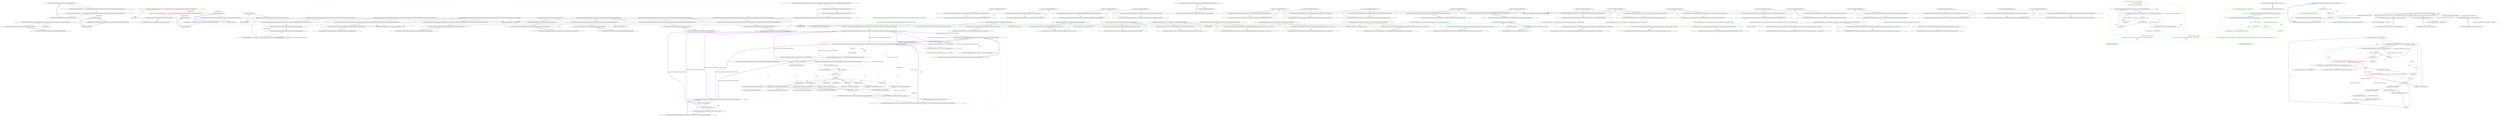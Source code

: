 digraph  {
n0 [cluster="Humanizer.Tests.DehumanizeToEnumTests.ThrowsForNonEnums()", label="Entry Humanizer.Tests.DehumanizeToEnumTests.ThrowsForNonEnums()", span="8-8"];
n1 [cluster="Humanizer.Tests.DehumanizeToEnumTests.ThrowsForNonEnums()", label="Assert.Throws<ArgumentException>(() => EnumTestsResources.MemberWithDescriptionAttribute.DehumanizeTo<DummyStructWithEnumInterfaces>())", span="10-10"];
n2 [cluster="Humanizer.Tests.DehumanizeToEnumTests.ThrowsForNonEnums()", label="Assert.Throws<ArgumentException>(() => EnumTestsResources.MemberWithDescriptionAttribute.DehumanizeTo(typeof(DummyStructWithEnumInterfaces)))", span="11-11"];
n4 [cluster="Unk.>", label="Entry Unk.>", span=""];
n5 [cluster="lambda expression", label="Entry lambda expression", span="10-10"];
n3 [cluster="Humanizer.Tests.DehumanizeToEnumTests.ThrowsForNonEnums()", label="Exit Humanizer.Tests.DehumanizeToEnumTests.ThrowsForNonEnums()", span="8-8"];
n9 [cluster="lambda expression", label="Entry lambda expression", span="11-11"];
n6 [cluster="lambda expression", label="EnumTestsResources.MemberWithDescriptionAttribute.DehumanizeTo<DummyStructWithEnumInterfaces>()", span="10-10"];
n7 [cluster="lambda expression", label="Exit lambda expression", span="10-10"];
n8 [cluster="string.DehumanizeTo<TTargetEnum>()", label="Entry string.DehumanizeTo<TTargetEnum>()", span="18-18"];
n10 [cluster="lambda expression", label="EnumTestsResources.MemberWithDescriptionAttribute.DehumanizeTo(typeof(DummyStructWithEnumInterfaces))", span="11-11"];
n11 [cluster="lambda expression", label="Exit lambda expression", span="11-11"];
n12 [cluster="string.DehumanizeTo(System.Type, Humanizer.OnNoMatch)", label="Entry string.DehumanizeTo(System.Type, Humanizer.OnNoMatch)", span="33-33"];
n13 [cluster="Humanizer.Tests.DehumanizeToEnumTests.ThrowsForEnumNoMatch()", label="Entry Humanizer.Tests.DehumanizeToEnumTests.ThrowsForEnumNoMatch()", span="15-15"];
n14 [cluster="Humanizer.Tests.DehumanizeToEnumTests.ThrowsForEnumNoMatch()", label="Assert.Throws<NoMatchFoundException>(() => EnumTestsResources.MemberWithDescriptionAttribute.DehumanizeTo<DummyEnum>())", span="17-17"];
n15 [cluster="Humanizer.Tests.DehumanizeToEnumTests.ThrowsForEnumNoMatch()", color=red, community=0, label="1: Assert.Throws<NoMatchFoundException>(() => EnumTestsResources.MemberWithDescriptionAttribute.DehumanizeTo(typeof(DummyEnum)))", span="18-18"];
n17 [cluster="lambda expression", label="Entry lambda expression", span="17-17"];
n16 [cluster="Humanizer.Tests.DehumanizeToEnumTests.ThrowsForEnumNoMatch()", label="Exit Humanizer.Tests.DehumanizeToEnumTests.ThrowsForEnumNoMatch()", span="15-15"];
n20 [cluster="lambda expression", label="Entry lambda expression", span="18-18"];
n18 [cluster="lambda expression", label="EnumTestsResources.MemberWithDescriptionAttribute.DehumanizeTo<DummyEnum>()", span="17-17"];
n19 [cluster="lambda expression", label="Exit lambda expression", span="17-17"];
n21 [cluster="lambda expression", color=red, community=0, label="1: EnumTestsResources.MemberWithDescriptionAttribute.DehumanizeTo(typeof(DummyEnum))", span="18-18"];
n22 [cluster="lambda expression", label="Exit lambda expression", span="18-18"];
n23 [cluster="Humanizer.Tests.DehumanizeToEnumTests.CanReturnNullForEnumNoMatch()", label="Entry Humanizer.Tests.DehumanizeToEnumTests.CanReturnNullForEnumNoMatch()", span="22-22"];
n24 [cluster="Humanizer.Tests.DehumanizeToEnumTests.CanReturnNullForEnumNoMatch()", label="Assert.Null(EnumTestsResources.MemberWithDescriptionAttribute.DehumanizeTo(typeof(DummyEnum), OnNoMatch.ReturnsNull))", span="24-24"];
n25 [cluster="Humanizer.Tests.DehumanizeToEnumTests.CanReturnNullForEnumNoMatch()", label="Exit Humanizer.Tests.DehumanizeToEnumTests.CanReturnNullForEnumNoMatch()", span="22-22"];
n26 [cluster="Unk.Null", label="Entry Unk.Null", span=""];
n27 [cluster="Humanizer.Tests.DehumanizeToEnumTests.HonorsDescriptionAttribute()", label="Entry Humanizer.Tests.DehumanizeToEnumTests.HonorsDescriptionAttribute()", span="28-28"];
n28 [cluster="Humanizer.Tests.DehumanizeToEnumTests.HonorsDescriptionAttribute()", label="Assert.Equal(EnumUnderTest.MemberWithDescriptionAttribute, EnumTestsResources.MemberWithDescriptionAttribute.DehumanizeTo<EnumUnderTest>())", span="30-30"];
n29 [cluster="Humanizer.Tests.DehumanizeToEnumTests.HonorsDescriptionAttribute()", label="Assert.Equal(EnumUnderTest.MemberWithDescriptionAttribute, EnumTestsResources.MemberWithDescriptionAttribute.DehumanizeTo(typeof(EnumUnderTest)))", span="31-31"];
n31 [cluster="Unk.Equal", label="Entry Unk.Equal", span=""];
n30 [cluster="Humanizer.Tests.DehumanizeToEnumTests.HonorsDescriptionAttribute()", label="Exit Humanizer.Tests.DehumanizeToEnumTests.HonorsDescriptionAttribute()", span="28-28"];
n32 [cluster="Humanizer.Tests.DehumanizeToEnumTests.HonorsDescriptionAttributeSubclasses()", label="Entry Humanizer.Tests.DehumanizeToEnumTests.HonorsDescriptionAttributeSubclasses()", span="35-35"];
n33 [cluster="Humanizer.Tests.DehumanizeToEnumTests.HonorsDescriptionAttributeSubclasses()", label="string calculatedDescription = ''Overridden '' + EnumTestsResources.MemberWithDescriptionAttributeSubclass", span="37-37"];
n34 [cluster="Humanizer.Tests.DehumanizeToEnumTests.HonorsDescriptionAttributeSubclasses()", label="Assert.Equal(EnumUnderTest.MemberWithDescriptionAttributeSubclass, calculatedDescription.DehumanizeTo<EnumUnderTest>())", span="38-38"];
n35 [cluster="Humanizer.Tests.DehumanizeToEnumTests.HonorsDescriptionAttributeSubclasses()", label="Assert.Equal(EnumUnderTest.MemberWithDescriptionAttributeSubclass, calculatedDescription.DehumanizeTo(typeof(EnumUnderTest)))", span="39-39"];
n36 [cluster="Humanizer.Tests.DehumanizeToEnumTests.HonorsDescriptionAttributeSubclasses()", label="Exit Humanizer.Tests.DehumanizeToEnumTests.HonorsDescriptionAttributeSubclasses()", span="35-35"];
n37 [cluster="Humanizer.Tests.DehumanizeToEnumTests.HonorsAnyAttributeWithDescriptionStringProperty()", label="Entry Humanizer.Tests.DehumanizeToEnumTests.HonorsAnyAttributeWithDescriptionStringProperty()", span="43-43"];
n38 [cluster="Humanizer.Tests.DehumanizeToEnumTests.HonorsAnyAttributeWithDescriptionStringProperty()", label="Assert.Equal(EnumUnderTest.MemberWithCustomDescriptionAttribute, EnumTestsResources.MemberWithCustomDescriptionAttribute.DehumanizeTo<EnumUnderTest>())", span="45-45"];
n39 [cluster="Humanizer.Tests.DehumanizeToEnumTests.HonorsAnyAttributeWithDescriptionStringProperty()", label="Assert.Equal(EnumUnderTest.MemberWithCustomDescriptionAttribute, EnumTestsResources.MemberWithCustomDescriptionAttribute.DehumanizeTo(typeof(EnumUnderTest)))", span="46-46"];
n40 [cluster="Humanizer.Tests.DehumanizeToEnumTests.HonorsAnyAttributeWithDescriptionStringProperty()", label="Exit Humanizer.Tests.DehumanizeToEnumTests.HonorsAnyAttributeWithDescriptionStringProperty()", span="43-43"];
n41 [cluster="Humanizer.Tests.DehumanizeToEnumTests.DehumanizeMembersWithoutDescriptionAttribute()", label="Entry Humanizer.Tests.DehumanizeToEnumTests.DehumanizeMembersWithoutDescriptionAttribute()", span="50-50"];
n42 [cluster="Humanizer.Tests.DehumanizeToEnumTests.DehumanizeMembersWithoutDescriptionAttribute()", label="Assert.Equal(EnumUnderTest.MemberWithoutDescriptionAttribute, EnumTestsResources.MemberWithoutDescriptionAttributeSentence.DehumanizeTo<EnumUnderTest>())", span="52-52"];
n43 [cluster="Humanizer.Tests.DehumanizeToEnumTests.DehumanizeMembersWithoutDescriptionAttribute()", label="Assert.Equal(EnumUnderTest.MemberWithoutDescriptionAttribute, EnumTestsResources.MemberWithoutDescriptionAttributeSentence.DehumanizeTo(typeof(EnumUnderTest)))", span="53-53"];
n44 [cluster="Humanizer.Tests.DehumanizeToEnumTests.DehumanizeMembersWithoutDescriptionAttribute()", label="Exit Humanizer.Tests.DehumanizeToEnumTests.DehumanizeMembersWithoutDescriptionAttribute()", span="50-50"];
n45 [cluster="Humanizer.Tests.DehumanizeToEnumTests.IsCaseInsensitive(string, Humanizer.Tests.EnumUnderTest)", label="Entry Humanizer.Tests.DehumanizeToEnumTests.IsCaseInsensitive(string, Humanizer.Tests.EnumUnderTest)", span="60-60"];
n46 [cluster="Humanizer.Tests.DehumanizeToEnumTests.IsCaseInsensitive(string, Humanizer.Tests.EnumUnderTest)", label="Assert.Equal(expectedEnum, input.DehumanizeTo<EnumUnderTest>())", span="62-62"];
n47 [cluster="Humanizer.Tests.DehumanizeToEnumTests.IsCaseInsensitive(string, Humanizer.Tests.EnumUnderTest)", label="Assert.Equal(expectedEnum, input.DehumanizeTo(typeof(EnumUnderTest)))", span="63-63"];
n48 [cluster="Humanizer.Tests.DehumanizeToEnumTests.IsCaseInsensitive(string, Humanizer.Tests.EnumUnderTest)", label="Exit Humanizer.Tests.DehumanizeToEnumTests.IsCaseInsensitive(string, Humanizer.Tests.EnumUnderTest)", span="60-60"];
n49 [cluster="Humanizer.Tests.DehumanizeToEnumTests.AllCapitalMembersAreReturnedAsIs()", label="Entry Humanizer.Tests.DehumanizeToEnumTests.AllCapitalMembersAreReturnedAsIs()", span="67-67"];
n50 [cluster="Humanizer.Tests.DehumanizeToEnumTests.AllCapitalMembersAreReturnedAsIs()", label="Assert.Equal(EnumUnderTest.ALLCAPITALS, EnumUnderTest.ALLCAPITALS.ToString().DehumanizeTo<EnumUnderTest>())", span="69-69"];
n51 [cluster="Humanizer.Tests.DehumanizeToEnumTests.AllCapitalMembersAreReturnedAsIs()", label="Assert.Equal(EnumUnderTest.ALLCAPITALS, EnumUnderTest.ALLCAPITALS.ToString().DehumanizeTo(typeof(EnumUnderTest)))", span="70-70"];
n53 [cluster="System.Enum.ToString()", label="Entry System.Enum.ToString()", span="0-0"];
n52 [cluster="Humanizer.Tests.DehumanizeToEnumTests.AllCapitalMembersAreReturnedAsIs()", label="Exit Humanizer.Tests.DehumanizeToEnumTests.AllCapitalMembersAreReturnedAsIs()", span="67-67"];
n54 [cluster="Humanizer.Tests.DehumanizeToEnumTests.HonorsDisplayAttribute()", label="Entry Humanizer.Tests.DehumanizeToEnumTests.HonorsDisplayAttribute()", span="74-74"];
n55 [cluster="Humanizer.Tests.DehumanizeToEnumTests.HonorsDisplayAttribute()", label="Assert.Equal(EnumUnderTest.MemberWithDisplayAttribute, EnumTestsResources.MemberWithDisplayAttribute.DehumanizeTo<EnumUnderTest>())", span="76-76"];
n56 [cluster="Humanizer.Tests.DehumanizeToEnumTests.HonorsDisplayAttribute()", label="Assert.Equal(EnumUnderTest.MemberWithDisplayAttribute, EnumTestsResources.MemberWithDisplayAttribute.DehumanizeTo(typeof(EnumUnderTest)))", span="77-77"];
n57 [cluster="Humanizer.Tests.DehumanizeToEnumTests.HonorsDisplayAttribute()", label="Exit Humanizer.Tests.DehumanizeToEnumTests.HonorsDisplayAttribute()", span="74-74"];
n58 [cluster="Humanizer.Tests.DehumanizeToEnumTests.HonorsLocalizedDisplayAttribute()", label="Entry Humanizer.Tests.DehumanizeToEnumTests.HonorsLocalizedDisplayAttribute()", span="81-81"];
n59 [cluster="Humanizer.Tests.DehumanizeToEnumTests.HonorsLocalizedDisplayAttribute()", label="Assert.Equal(EnumUnderTest.MemberWithLocalizedDisplayAttribute, EnumTestsResources.MemberWithLocalizedDisplayAttribute.DehumanizeTo<EnumUnderTest>())", span="83-83"];
n60 [cluster="Humanizer.Tests.DehumanizeToEnumTests.HonorsLocalizedDisplayAttribute()", label="Assert.Equal(EnumUnderTest.MemberWithLocalizedDisplayAttribute, EnumTestsResources.MemberWithLocalizedDisplayAttribute.DehumanizeTo(typeof(EnumUnderTest)))", span="84-84"];
n61 [cluster="Humanizer.Tests.DehumanizeToEnumTests.HonorsLocalizedDisplayAttribute()", label="Exit Humanizer.Tests.DehumanizeToEnumTests.HonorsLocalizedDisplayAttribute()", span="81-81"];
n62 [cluster="Humanizer.Tests.DehumanizeToEnumTests.DummyStructWithEnumInterfaces.CompareTo(object)", label="Entry Humanizer.Tests.DehumanizeToEnumTests.DummyStructWithEnumInterfaces.CompareTo(object)", span="89-89"];
n63 [cluster="Humanizer.Tests.DehumanizeToEnumTests.DummyStructWithEnumInterfaces.CompareTo(object)", label="throw new NotImplementedException();", span="91-91"];
n64 [cluster="Humanizer.Tests.DehumanizeToEnumTests.DummyStructWithEnumInterfaces.CompareTo(object)", label="Exit Humanizer.Tests.DehumanizeToEnumTests.DummyStructWithEnumInterfaces.CompareTo(object)", span="89-89"];
n65 [cluster="System.NotImplementedException.NotImplementedException()", label="Entry System.NotImplementedException.NotImplementedException()", span="0-0"];
n66 [cluster="Humanizer.Tests.DehumanizeToEnumTests.DummyStructWithEnumInterfaces.ToString(string, System.IFormatProvider)", label="Entry Humanizer.Tests.DehumanizeToEnumTests.DummyStructWithEnumInterfaces.ToString(string, System.IFormatProvider)", span="94-94"];
n67 [cluster="Humanizer.Tests.DehumanizeToEnumTests.DummyStructWithEnumInterfaces.ToString(string, System.IFormatProvider)", label="throw new NotImplementedException();", span="96-96"];
n68 [cluster="Humanizer.Tests.DehumanizeToEnumTests.DummyStructWithEnumInterfaces.ToString(string, System.IFormatProvider)", label="Exit Humanizer.Tests.DehumanizeToEnumTests.DummyStructWithEnumInterfaces.ToString(string, System.IFormatProvider)", span="94-94"];
n69 [cluster="Humanizer.Tests.DehumanizeToEnumTests.DummyStructWithEnumInterfaces.GetTypeCode()", label="Entry Humanizer.Tests.DehumanizeToEnumTests.DummyStructWithEnumInterfaces.GetTypeCode()", span="99-99"];
n70 [cluster="Humanizer.Tests.DehumanizeToEnumTests.DummyStructWithEnumInterfaces.GetTypeCode()", label="throw new NotImplementedException();", span="101-101"];
n71 [cluster="Humanizer.Tests.DehumanizeToEnumTests.DummyStructWithEnumInterfaces.GetTypeCode()", label="Exit Humanizer.Tests.DehumanizeToEnumTests.DummyStructWithEnumInterfaces.GetTypeCode()", span="99-99"];
n72 [cluster="Humanizer.Tests.DehumanizeToEnumTests.DummyStructWithEnumInterfaces.ToBoolean(System.IFormatProvider)", label="Entry Humanizer.Tests.DehumanizeToEnumTests.DummyStructWithEnumInterfaces.ToBoolean(System.IFormatProvider)", span="104-104"];
n73 [cluster="Humanizer.Tests.DehumanizeToEnumTests.DummyStructWithEnumInterfaces.ToBoolean(System.IFormatProvider)", label="throw new NotImplementedException();", span="106-106"];
n74 [cluster="Humanizer.Tests.DehumanizeToEnumTests.DummyStructWithEnumInterfaces.ToBoolean(System.IFormatProvider)", label="Exit Humanizer.Tests.DehumanizeToEnumTests.DummyStructWithEnumInterfaces.ToBoolean(System.IFormatProvider)", span="104-104"];
n75 [cluster="Humanizer.Tests.DehumanizeToEnumTests.DummyStructWithEnumInterfaces.ToChar(System.IFormatProvider)", label="Entry Humanizer.Tests.DehumanizeToEnumTests.DummyStructWithEnumInterfaces.ToChar(System.IFormatProvider)", span="109-109"];
n76 [cluster="Humanizer.Tests.DehumanizeToEnumTests.DummyStructWithEnumInterfaces.ToChar(System.IFormatProvider)", label="throw new NotImplementedException();", span="111-111"];
n77 [cluster="Humanizer.Tests.DehumanizeToEnumTests.DummyStructWithEnumInterfaces.ToChar(System.IFormatProvider)", label="Exit Humanizer.Tests.DehumanizeToEnumTests.DummyStructWithEnumInterfaces.ToChar(System.IFormatProvider)", span="109-109"];
n78 [cluster="Humanizer.Tests.DehumanizeToEnumTests.DummyStructWithEnumInterfaces.ToSByte(System.IFormatProvider)", label="Entry Humanizer.Tests.DehumanizeToEnumTests.DummyStructWithEnumInterfaces.ToSByte(System.IFormatProvider)", span="114-114"];
n79 [cluster="Humanizer.Tests.DehumanizeToEnumTests.DummyStructWithEnumInterfaces.ToSByte(System.IFormatProvider)", label="throw new NotImplementedException();", span="116-116"];
n80 [cluster="Humanizer.Tests.DehumanizeToEnumTests.DummyStructWithEnumInterfaces.ToSByte(System.IFormatProvider)", label="Exit Humanizer.Tests.DehumanizeToEnumTests.DummyStructWithEnumInterfaces.ToSByte(System.IFormatProvider)", span="114-114"];
n81 [cluster="Humanizer.Tests.DehumanizeToEnumTests.DummyStructWithEnumInterfaces.ToByte(System.IFormatProvider)", label="Entry Humanizer.Tests.DehumanizeToEnumTests.DummyStructWithEnumInterfaces.ToByte(System.IFormatProvider)", span="119-119"];
n82 [cluster="Humanizer.Tests.DehumanizeToEnumTests.DummyStructWithEnumInterfaces.ToByte(System.IFormatProvider)", label="throw new NotImplementedException();", span="121-121"];
n83 [cluster="Humanizer.Tests.DehumanizeToEnumTests.DummyStructWithEnumInterfaces.ToByte(System.IFormatProvider)", label="Exit Humanizer.Tests.DehumanizeToEnumTests.DummyStructWithEnumInterfaces.ToByte(System.IFormatProvider)", span="119-119"];
n84 [cluster="Humanizer.Tests.DehumanizeToEnumTests.DummyStructWithEnumInterfaces.ToInt16(System.IFormatProvider)", label="Entry Humanizer.Tests.DehumanizeToEnumTests.DummyStructWithEnumInterfaces.ToInt16(System.IFormatProvider)", span="124-124"];
n85 [cluster="Humanizer.Tests.DehumanizeToEnumTests.DummyStructWithEnumInterfaces.ToInt16(System.IFormatProvider)", label="throw new NotImplementedException();", span="126-126"];
n86 [cluster="Humanizer.Tests.DehumanizeToEnumTests.DummyStructWithEnumInterfaces.ToInt16(System.IFormatProvider)", label="Exit Humanizer.Tests.DehumanizeToEnumTests.DummyStructWithEnumInterfaces.ToInt16(System.IFormatProvider)", span="124-124"];
n87 [cluster="Humanizer.Tests.DehumanizeToEnumTests.DummyStructWithEnumInterfaces.ToUInt16(System.IFormatProvider)", label="Entry Humanizer.Tests.DehumanizeToEnumTests.DummyStructWithEnumInterfaces.ToUInt16(System.IFormatProvider)", span="129-129"];
n88 [cluster="Humanizer.Tests.DehumanizeToEnumTests.DummyStructWithEnumInterfaces.ToUInt16(System.IFormatProvider)", label="throw new NotImplementedException();", span="131-131"];
n89 [cluster="Humanizer.Tests.DehumanizeToEnumTests.DummyStructWithEnumInterfaces.ToUInt16(System.IFormatProvider)", label="Exit Humanizer.Tests.DehumanizeToEnumTests.DummyStructWithEnumInterfaces.ToUInt16(System.IFormatProvider)", span="129-129"];
n90 [cluster="Humanizer.Tests.DehumanizeToEnumTests.DummyStructWithEnumInterfaces.ToInt32(System.IFormatProvider)", label="Entry Humanizer.Tests.DehumanizeToEnumTests.DummyStructWithEnumInterfaces.ToInt32(System.IFormatProvider)", span="134-134"];
n91 [cluster="Humanizer.Tests.DehumanizeToEnumTests.DummyStructWithEnumInterfaces.ToInt32(System.IFormatProvider)", label="throw new NotImplementedException();", span="136-136"];
n92 [cluster="Humanizer.Tests.DehumanizeToEnumTests.DummyStructWithEnumInterfaces.ToInt32(System.IFormatProvider)", label="Exit Humanizer.Tests.DehumanizeToEnumTests.DummyStructWithEnumInterfaces.ToInt32(System.IFormatProvider)", span="134-134"];
n93 [cluster="Humanizer.Tests.DehumanizeToEnumTests.DummyStructWithEnumInterfaces.ToUInt32(System.IFormatProvider)", label="Entry Humanizer.Tests.DehumanizeToEnumTests.DummyStructWithEnumInterfaces.ToUInt32(System.IFormatProvider)", span="139-139"];
n94 [cluster="Humanizer.Tests.DehumanizeToEnumTests.DummyStructWithEnumInterfaces.ToUInt32(System.IFormatProvider)", label="throw new NotImplementedException();", span="141-141"];
n95 [cluster="Humanizer.Tests.DehumanizeToEnumTests.DummyStructWithEnumInterfaces.ToUInt32(System.IFormatProvider)", label="Exit Humanizer.Tests.DehumanizeToEnumTests.DummyStructWithEnumInterfaces.ToUInt32(System.IFormatProvider)", span="139-139"];
n96 [cluster="Humanizer.Tests.DehumanizeToEnumTests.DummyStructWithEnumInterfaces.ToInt64(System.IFormatProvider)", label="Entry Humanizer.Tests.DehumanizeToEnumTests.DummyStructWithEnumInterfaces.ToInt64(System.IFormatProvider)", span="144-144"];
n97 [cluster="Humanizer.Tests.DehumanizeToEnumTests.DummyStructWithEnumInterfaces.ToInt64(System.IFormatProvider)", label="throw new NotImplementedException();", span="146-146"];
n98 [cluster="Humanizer.Tests.DehumanizeToEnumTests.DummyStructWithEnumInterfaces.ToInt64(System.IFormatProvider)", label="Exit Humanizer.Tests.DehumanizeToEnumTests.DummyStructWithEnumInterfaces.ToInt64(System.IFormatProvider)", span="144-144"];
n99 [cluster="Humanizer.Tests.DehumanizeToEnumTests.DummyStructWithEnumInterfaces.ToUInt64(System.IFormatProvider)", label="Entry Humanizer.Tests.DehumanizeToEnumTests.DummyStructWithEnumInterfaces.ToUInt64(System.IFormatProvider)", span="149-149"];
n100 [cluster="Humanizer.Tests.DehumanizeToEnumTests.DummyStructWithEnumInterfaces.ToUInt64(System.IFormatProvider)", label="throw new NotImplementedException();", span="151-151"];
n101 [cluster="Humanizer.Tests.DehumanizeToEnumTests.DummyStructWithEnumInterfaces.ToUInt64(System.IFormatProvider)", label="Exit Humanizer.Tests.DehumanizeToEnumTests.DummyStructWithEnumInterfaces.ToUInt64(System.IFormatProvider)", span="149-149"];
n102 [cluster="Humanizer.Tests.DehumanizeToEnumTests.DummyStructWithEnumInterfaces.ToSingle(System.IFormatProvider)", label="Entry Humanizer.Tests.DehumanizeToEnumTests.DummyStructWithEnumInterfaces.ToSingle(System.IFormatProvider)", span="154-154"];
n103 [cluster="Humanizer.Tests.DehumanizeToEnumTests.DummyStructWithEnumInterfaces.ToSingle(System.IFormatProvider)", label="throw new NotImplementedException();", span="156-156"];
n104 [cluster="Humanizer.Tests.DehumanizeToEnumTests.DummyStructWithEnumInterfaces.ToSingle(System.IFormatProvider)", label="Exit Humanizer.Tests.DehumanizeToEnumTests.DummyStructWithEnumInterfaces.ToSingle(System.IFormatProvider)", span="154-154"];
n105 [cluster="Humanizer.Tests.DehumanizeToEnumTests.DummyStructWithEnumInterfaces.ToDouble(System.IFormatProvider)", label="Entry Humanizer.Tests.DehumanizeToEnumTests.DummyStructWithEnumInterfaces.ToDouble(System.IFormatProvider)", span="159-159"];
n106 [cluster="Humanizer.Tests.DehumanizeToEnumTests.DummyStructWithEnumInterfaces.ToDouble(System.IFormatProvider)", label="throw new NotImplementedException();", span="161-161"];
n107 [cluster="Humanizer.Tests.DehumanizeToEnumTests.DummyStructWithEnumInterfaces.ToDouble(System.IFormatProvider)", label="Exit Humanizer.Tests.DehumanizeToEnumTests.DummyStructWithEnumInterfaces.ToDouble(System.IFormatProvider)", span="159-159"];
n108 [cluster="Humanizer.Tests.DehumanizeToEnumTests.DummyStructWithEnumInterfaces.ToDecimal(System.IFormatProvider)", label="Entry Humanizer.Tests.DehumanizeToEnumTests.DummyStructWithEnumInterfaces.ToDecimal(System.IFormatProvider)", span="164-164"];
n109 [cluster="Humanizer.Tests.DehumanizeToEnumTests.DummyStructWithEnumInterfaces.ToDecimal(System.IFormatProvider)", label="throw new NotImplementedException();", span="166-166"];
n110 [cluster="Humanizer.Tests.DehumanizeToEnumTests.DummyStructWithEnumInterfaces.ToDecimal(System.IFormatProvider)", label="Exit Humanizer.Tests.DehumanizeToEnumTests.DummyStructWithEnumInterfaces.ToDecimal(System.IFormatProvider)", span="164-164"];
n111 [cluster="Humanizer.Tests.DehumanizeToEnumTests.DummyStructWithEnumInterfaces.ToDateTime(System.IFormatProvider)", label="Entry Humanizer.Tests.DehumanizeToEnumTests.DummyStructWithEnumInterfaces.ToDateTime(System.IFormatProvider)", span="169-169"];
n112 [cluster="Humanizer.Tests.DehumanizeToEnumTests.DummyStructWithEnumInterfaces.ToDateTime(System.IFormatProvider)", label="throw new NotImplementedException();", span="171-171"];
n113 [cluster="Humanizer.Tests.DehumanizeToEnumTests.DummyStructWithEnumInterfaces.ToDateTime(System.IFormatProvider)", label="Exit Humanizer.Tests.DehumanizeToEnumTests.DummyStructWithEnumInterfaces.ToDateTime(System.IFormatProvider)", span="169-169"];
n114 [cluster="Humanizer.Tests.DehumanizeToEnumTests.DummyStructWithEnumInterfaces.ToString(System.IFormatProvider)", label="Entry Humanizer.Tests.DehumanizeToEnumTests.DummyStructWithEnumInterfaces.ToString(System.IFormatProvider)", span="174-174"];
n115 [cluster="Humanizer.Tests.DehumanizeToEnumTests.DummyStructWithEnumInterfaces.ToString(System.IFormatProvider)", label="throw new NotImplementedException();", span="176-176"];
n116 [cluster="Humanizer.Tests.DehumanizeToEnumTests.DummyStructWithEnumInterfaces.ToString(System.IFormatProvider)", label="Exit Humanizer.Tests.DehumanizeToEnumTests.DummyStructWithEnumInterfaces.ToString(System.IFormatProvider)", span="174-174"];
n117 [cluster="Humanizer.Tests.DehumanizeToEnumTests.DummyStructWithEnumInterfaces.ToType(System.Type, System.IFormatProvider)", label="Entry Humanizer.Tests.DehumanizeToEnumTests.DummyStructWithEnumInterfaces.ToType(System.Type, System.IFormatProvider)", span="179-179"];
n118 [cluster="Humanizer.Tests.DehumanizeToEnumTests.DummyStructWithEnumInterfaces.ToType(System.Type, System.IFormatProvider)", label="throw new NotImplementedException();", span="181-181"];
n119 [cluster="Humanizer.Tests.DehumanizeToEnumTests.DummyStructWithEnumInterfaces.ToType(System.Type, System.IFormatProvider)", label="Exit Humanizer.Tests.DehumanizeToEnumTests.DummyStructWithEnumInterfaces.ToType(System.Type, System.IFormatProvider)", span="179-179"];
d6 [cluster="Humanizer.FixedLengthTruncator.Truncate(string, int, string, Humanizer.TruncateFrom)", color=green, community=1, label="0: return truncateFrom == TruncateFrom.Right\r\n                    ? value.Substring(0, length)\r\n                    : value.Substring(value.Length - length);", span="16-18"];
d0 [cluster="Humanizer.FixedLengthTruncator.Truncate(string, int, string, Humanizer.TruncateFrom)", label="Entry Humanizer.FixedLengthTruncator.Truncate(string, int, string, Humanizer.TruncateFrom)", span="7-7"];
d5 [cluster="Humanizer.FixedLengthTruncator.Truncate(string, int, string, Humanizer.TruncateFrom)", label="truncationString == null || truncationString.Length > length", span="15-15"];
d10 [cluster="Humanizer.FixedLengthTruncator.Truncate(string, int, string, Humanizer.TruncateFrom)", label="Exit Humanizer.FixedLengthTruncator.Truncate(string, int, string, Humanizer.TruncateFrom)", span="7-7"];
d11 [cluster="string.Substring(int, int)", label="Entry string.Substring(int, int)", span="0-0"];
d12 [cluster="string.Substring(int)", label="Entry string.Substring(int)", span="0-0"];
d7 [cluster="Humanizer.FixedLengthTruncator.Truncate(string, int, string, Humanizer.TruncateFrom)", color=green, community=0, label="0: truncateFrom == TruncateFrom.Left", span="21-21"];
d8 [cluster="Humanizer.FixedLengthTruncator.Truncate(string, int, string, Humanizer.TruncateFrom)", color=green, community=1, label="1: return value.Length > length\r\n                    ? truncationString + value.Substring(value.Length - length + truncationString.Length)\r\n                    : value;", span="22-24"];
d9 [cluster="Humanizer.FixedLengthTruncator.Truncate(string, int, string, Humanizer.TruncateFrom)", color=green, community=1, label="0: return value.Length > length\r\n                ? value.Substring(0, length - truncationString.Length) + truncationString\r\n                : value;", span="26-28"];
d1 [cluster="Humanizer.FixedLengthTruncator.Truncate(string, int, string, Humanizer.TruncateFrom)", label="value == null", span="9-9"];
d3 [cluster="Humanizer.FixedLengthTruncator.Truncate(string, int, string, Humanizer.TruncateFrom)", label="value.Length == 0", span="12-12"];
d4 [cluster="Humanizer.FixedLengthTruncator.Truncate(string, int, string, Humanizer.TruncateFrom)", label="return value;", span="13-13"];
d2 [cluster="Humanizer.FixedLengthTruncator.Truncate(string, int, string, Humanizer.TruncateFrom)", label="return null;", span="10-10"];
m0_15 [cluster="System.DateTime.Add(System.TimeSpan)", file="FixedNumberOfCharactersTruncator.cs", label="Entry System.DateTime.Add(System.TimeSpan)", span="0-0"];
m0_50 [cluster="System.Math.Abs(int)", file="FixedNumberOfCharactersTruncator.cs", label="Entry System.Math.Abs(int)", span="0-0"];
m0_6 [cluster="Humanizer.Tests.DateHumanize.VerifyWithDateInjection(string, System.TimeSpan, System.Globalization.CultureInfo)", file="FixedNumberOfCharactersTruncator.cs", label="Entry Humanizer.Tests.DateHumanize.VerifyWithDateInjection(string, System.TimeSpan, System.Globalization.CultureInfo)", span="21-21"];
m0_9 [cluster="Humanizer.Tests.DateHumanize.VerifyWithDateInjection(string, System.TimeSpan, System.Globalization.CultureInfo)", color=green, community=0, file="FixedNumberOfCharactersTruncator.cs", label="1: VerifyWithDate(expectedString, deltaFromNow, culture, now, utcNow)", span="26-26"];
m0_7 [cluster="Humanizer.Tests.DateHumanize.VerifyWithDateInjection(string, System.TimeSpan, System.Globalization.CultureInfo)", file="FixedNumberOfCharactersTruncator.cs", label="var utcNow = new DateTime(2013, 6, 20, 9, 58, 22, DateTimeKind.Utc)", span="23-23"];
m0_8 [cluster="Humanizer.Tests.DateHumanize.VerifyWithDateInjection(string, System.TimeSpan, System.Globalization.CultureInfo)", file="FixedNumberOfCharactersTruncator.cs", label="var now = new DateTime(2013, 6, 20, 11, 58, 22, DateTimeKind.Local)", span="24-24"];
m0_10 [cluster="Humanizer.Tests.DateHumanize.VerifyWithDateInjection(string, System.TimeSpan, System.Globalization.CultureInfo)", file="FixedNumberOfCharactersTruncator.cs", label="Exit Humanizer.Tests.DateHumanize.VerifyWithDateInjection(string, System.TimeSpan, System.Globalization.CultureInfo)", span="21-21"];
m0_5 [cluster="Humanizer.Tests.DateHumanize.VerifyWithDate(string, System.TimeSpan, System.Globalization.CultureInfo, System.DateTime, System.DateTime)", file="FixedNumberOfCharactersTruncator.cs", label="Entry Humanizer.Tests.DateHumanize.VerifyWithDate(string, System.TimeSpan, System.Globalization.CultureInfo, System.DateTime, System.DateTime)", span="29-29"];
m0_12 [cluster="Humanizer.Tests.DateHumanize.VerifyWithDate(string, System.TimeSpan, System.Globalization.CultureInfo, System.DateTime, System.DateTime)", color=green, community=0, file="FixedNumberOfCharactersTruncator.cs", label="0: Assert.Equal(expectedString, baseDateUtc.Add(deltaFromBase).Humanize(utcDate: true, dateToCompareAgainst: baseDateUtc, culture: culture))", span="31-31"];
m0_13 [cluster="Humanizer.Tests.DateHumanize.VerifyWithDate(string, System.TimeSpan, System.Globalization.CultureInfo, System.DateTime, System.DateTime)", color=green, community=0, file="FixedNumberOfCharactersTruncator.cs", label="1: Assert.Equal(expectedString, baseDate.Add(deltaFromBase).Humanize(false, baseDate, culture: culture))", span="32-32"];
m0_14 [cluster="Humanizer.Tests.DateHumanize.VerifyWithDate(string, System.TimeSpan, System.Globalization.CultureInfo, System.DateTime, System.DateTime)", file="FixedNumberOfCharactersTruncator.cs", label="Exit Humanizer.Tests.DateHumanize.VerifyWithDate(string, System.TimeSpan, System.Globalization.CultureInfo, System.DateTime, System.DateTime)", span="29-29"];
m0_48 [cluster="Humanizer.DateTimeHumanizeStrategy.DefaultDateTimeHumanizeStrategy.DefaultDateTimeHumanizeStrategy()", file="FixedNumberOfCharactersTruncator.cs", label="Entry Humanizer.DateTimeHumanizeStrategy.DefaultDateTimeHumanizeStrategy.DefaultDateTimeHumanizeStrategy()", span="8-8"];
m0_49 [cluster="System.TimeSpan.TimeSpan()", file="FixedNumberOfCharactersTruncator.cs", label="Entry System.TimeSpan.TimeSpan()", span="0-0"];
m0_53 [cluster="System.TimeSpan.FromMinutes(double)", file="FixedNumberOfCharactersTruncator.cs", label="Entry System.TimeSpan.FromMinutes(double)", span="0-0"];
m0_51 [cluster="System.TimeSpan.FromMilliseconds(double)", file="FixedNumberOfCharactersTruncator.cs", label="Entry System.TimeSpan.FromMilliseconds(double)", span="0-0"];
m0_52 [cluster="System.TimeSpan.FromSeconds(double)", file="FixedNumberOfCharactersTruncator.cs", label="Entry System.TimeSpan.FromSeconds(double)", span="0-0"];
m0_11 [cluster="System.DateTime.DateTime(int, int, int, int, int, int, System.DateTimeKind)", file="FixedNumberOfCharactersTruncator.cs", label="Entry System.DateTime.DateTime(int, int, int, int, int, int, System.DateTimeKind)", span="0-0"];
m0_16 [cluster="System.DateTime.Humanize(bool, System.DateTime?, System.Globalization.CultureInfo)", file="FixedNumberOfCharactersTruncator.cs", label="Entry System.DateTime.Humanize(bool, System.DateTime?, System.Globalization.CultureInfo)", span="19-19"];
m0_0 [cluster="Humanizer.Tests.DateHumanize.VerifyWithCurrentDate(string, System.TimeSpan, System.Globalization.CultureInfo)", file="FixedNumberOfCharactersTruncator.cs", label="Entry Humanizer.Tests.DateHumanize.VerifyWithCurrentDate(string, System.TimeSpan, System.Globalization.CultureInfo)", span="12-12"];
m0_3 [cluster="Humanizer.Tests.DateHumanize.VerifyWithCurrentDate(string, System.TimeSpan, System.Globalization.CultureInfo)", file="FixedNumberOfCharactersTruncator.cs", label="VerifyWithDate(expectedString, deltaFromNow, culture, localNow, utcNow)", span="18-18"];
m0_2 [cluster="Humanizer.Tests.DateHumanize.VerifyWithCurrentDate(string, System.TimeSpan, System.Globalization.CultureInfo)", file="FixedNumberOfCharactersTruncator.cs", label="var localNow = DateTime.Now", span="15-15"];
m0_1 [cluster="Humanizer.Tests.DateHumanize.VerifyWithCurrentDate(string, System.TimeSpan, System.Globalization.CultureInfo)", file="FixedNumberOfCharactersTruncator.cs", label="var utcNow = DateTime.UtcNow", span="14-14"];
m0_4 [cluster="Humanizer.Tests.DateHumanize.VerifyWithCurrentDate(string, System.TimeSpan, System.Globalization.CultureInfo)", file="FixedNumberOfCharactersTruncator.cs", label="Exit Humanizer.Tests.DateHumanize.VerifyWithCurrentDate(string, System.TimeSpan, System.Globalization.CultureInfo)", span="12-12"];
m0_18 [cluster="Humanizer.Tests.DateHumanize.Verify(string, int, Humanizer.Localisation.TimeUnit, Humanizer.Localisation.Tense, double?, System.Globalization.CultureInfo, System.DateTime?, System.DateTime?)", file="FixedNumberOfCharactersTruncator.cs", label="Entry Humanizer.Tests.DateHumanize.Verify(string, int, Humanizer.Localisation.TimeUnit, Humanizer.Localisation.Tense, double?, System.Globalization.CultureInfo, System.DateTime?, System.DateTime?)", span="35-35"];
m0_19 [cluster="Humanizer.Tests.DateHumanize.Verify(string, int, Humanizer.Localisation.TimeUnit, Humanizer.Localisation.Tense, double?, System.Globalization.CultureInfo, System.DateTime?, System.DateTime?)", color=green, community=0, file="FixedNumberOfCharactersTruncator.cs", label="1: LockObject", span="38-38"];
m0_20 [cluster="Humanizer.Tests.DateHumanize.Verify(string, int, Humanizer.Localisation.TimeUnit, Humanizer.Localisation.Tense, double?, System.Globalization.CultureInfo, System.DateTime?, System.DateTime?)", color=green, community=0, file="FixedNumberOfCharactersTruncator.cs", label="1: precision.HasValue", span="40-40"];
m0_21 [cluster="Humanizer.Tests.DateHumanize.Verify(string, int, Humanizer.Localisation.TimeUnit, Humanizer.Localisation.Tense, double?, System.Globalization.CultureInfo, System.DateTime?, System.DateTime?)", file="FixedNumberOfCharactersTruncator.cs", label="Configurator.DateTimeHumanizeStrategy = new PrecisionDateTimeHumanizeStrategy(precision.Value)", span="41-41"];
m0_22 [cluster="Humanizer.Tests.DateHumanize.Verify(string, int, Humanizer.Localisation.TimeUnit, Humanizer.Localisation.Tense, double?, System.Globalization.CultureInfo, System.DateTime?, System.DateTime?)", file="FixedNumberOfCharactersTruncator.cs", label="Configurator.DateTimeHumanizeStrategy = new DefaultDateTimeHumanizeStrategy()", span="43-43"];
m0_44 [cluster="Humanizer.Tests.DateHumanize.Verify(string, int, Humanizer.Localisation.TimeUnit, Humanizer.Localisation.Tense, double?, System.Globalization.CultureInfo, System.DateTime?, System.DateTime?)", file="FixedNumberOfCharactersTruncator.cs", label="VerifyWithDateInjection(expectedString, deltaFromNow, culture)", span="79-79"];
m0_23 [cluster="Humanizer.Tests.DateHumanize.Verify(string, int, Humanizer.Localisation.TimeUnit, Humanizer.Localisation.Tense, double?, System.Globalization.CultureInfo, System.DateTime?, System.DateTime?)", file="FixedNumberOfCharactersTruncator.cs", label="var deltaFromNow = new TimeSpan()", span="45-45"];
m0_45 [cluster="Humanizer.Tests.DateHumanize.Verify(string, int, Humanizer.Localisation.TimeUnit, Humanizer.Localisation.Tense, double?, System.Globalization.CultureInfo, System.DateTime?, System.DateTime?)", file="FixedNumberOfCharactersTruncator.cs", label="VerifyWithDate(expectedString, deltaFromNow, culture, baseDate.Value, baseDateUtc.Value)", span="83-83"];
m0_24 [cluster="Humanizer.Tests.DateHumanize.Verify(string, int, Humanizer.Localisation.TimeUnit, Humanizer.Localisation.Tense, double?, System.Globalization.CultureInfo, System.DateTime?, System.DateTime?)", file="FixedNumberOfCharactersTruncator.cs", label="unit = Math.Abs(unit)", span="46-46"];
m0_25 [cluster="Humanizer.Tests.DateHumanize.Verify(string, int, Humanizer.Localisation.TimeUnit, Humanizer.Localisation.Tense, double?, System.Globalization.CultureInfo, System.DateTime?, System.DateTime?)", file="FixedNumberOfCharactersTruncator.cs", label="tense == Tense.Past", span="48-48"];
m0_27 [cluster="Humanizer.Tests.DateHumanize.Verify(string, int, Humanizer.Localisation.TimeUnit, Humanizer.Localisation.Tense, double?, System.Globalization.CultureInfo, System.DateTime?, System.DateTime?)", file="FixedNumberOfCharactersTruncator.cs", label=timeUnit, span="51-51"];
m0_42 [cluster="Humanizer.Tests.DateHumanize.Verify(string, int, Humanizer.Localisation.TimeUnit, Humanizer.Localisation.Tense, double?, System.Globalization.CultureInfo, System.DateTime?, System.DateTime?)", file="FixedNumberOfCharactersTruncator.cs", label="baseDate == null", span="76-76"];
m0_43 [cluster="Humanizer.Tests.DateHumanize.Verify(string, int, Humanizer.Localisation.TimeUnit, Humanizer.Localisation.Tense, double?, System.Globalization.CultureInfo, System.DateTime?, System.DateTime?)", file="FixedNumberOfCharactersTruncator.cs", label="VerifyWithCurrentDate(expectedString, deltaFromNow, culture)", span="78-78"];
m0_41 [cluster="Humanizer.Tests.DateHumanize.Verify(string, int, Humanizer.Localisation.TimeUnit, Humanizer.Localisation.Tense, double?, System.Globalization.CultureInfo, System.DateTime?, System.DateTime?)", file="FixedNumberOfCharactersTruncator.cs", label="deltaFromNow = TimeSpan.FromDays(unit*366)", span="72-72"];
m0_26 [cluster="Humanizer.Tests.DateHumanize.Verify(string, int, Humanizer.Localisation.TimeUnit, Humanizer.Localisation.Tense, double?, System.Globalization.CultureInfo, System.DateTime?, System.DateTime?)", file="FixedNumberOfCharactersTruncator.cs", label="unit = -unit", span="49-49"];
m0_29 [cluster="Humanizer.Tests.DateHumanize.Verify(string, int, Humanizer.Localisation.TimeUnit, Humanizer.Localisation.Tense, double?, System.Globalization.CultureInfo, System.DateTime?, System.DateTime?)", file="FixedNumberOfCharactersTruncator.cs", label="deltaFromNow = TimeSpan.FromMilliseconds(unit)", span="54-54"];
m0_31 [cluster="Humanizer.Tests.DateHumanize.Verify(string, int, Humanizer.Localisation.TimeUnit, Humanizer.Localisation.Tense, double?, System.Globalization.CultureInfo, System.DateTime?, System.DateTime?)", file="FixedNumberOfCharactersTruncator.cs", label="deltaFromNow = TimeSpan.FromSeconds(unit)", span="57-57"];
m0_33 [cluster="Humanizer.Tests.DateHumanize.Verify(string, int, Humanizer.Localisation.TimeUnit, Humanizer.Localisation.Tense, double?, System.Globalization.CultureInfo, System.DateTime?, System.DateTime?)", file="FixedNumberOfCharactersTruncator.cs", label="deltaFromNow = TimeSpan.FromMinutes(unit)", span="60-60"];
m0_35 [cluster="Humanizer.Tests.DateHumanize.Verify(string, int, Humanizer.Localisation.TimeUnit, Humanizer.Localisation.Tense, double?, System.Globalization.CultureInfo, System.DateTime?, System.DateTime?)", file="FixedNumberOfCharactersTruncator.cs", label="deltaFromNow = TimeSpan.FromHours(unit)", span="63-63"];
m0_37 [cluster="Humanizer.Tests.DateHumanize.Verify(string, int, Humanizer.Localisation.TimeUnit, Humanizer.Localisation.Tense, double?, System.Globalization.CultureInfo, System.DateTime?, System.DateTime?)", file="FixedNumberOfCharactersTruncator.cs", label="deltaFromNow = TimeSpan.FromDays(unit)", span="66-66"];
m0_39 [cluster="Humanizer.Tests.DateHumanize.Verify(string, int, Humanizer.Localisation.TimeUnit, Humanizer.Localisation.Tense, double?, System.Globalization.CultureInfo, System.DateTime?, System.DateTime?)", file="FixedNumberOfCharactersTruncator.cs", label="deltaFromNow = TimeSpan.FromDays(unit*31)", span="69-69"];
m0_28 [cluster="Humanizer.Tests.DateHumanize.Verify(string, int, Humanizer.Localisation.TimeUnit, Humanizer.Localisation.Tense, double?, System.Globalization.CultureInfo, System.DateTime?, System.DateTime?)", file="FixedNumberOfCharactersTruncator.cs", label="TimeUnit.Millisecond", span="53-53"];
m0_30 [cluster="Humanizer.Tests.DateHumanize.Verify(string, int, Humanizer.Localisation.TimeUnit, Humanizer.Localisation.Tense, double?, System.Globalization.CultureInfo, System.DateTime?, System.DateTime?)", file="FixedNumberOfCharactersTruncator.cs", label="TimeUnit.Second", span="56-56"];
m0_32 [cluster="Humanizer.Tests.DateHumanize.Verify(string, int, Humanizer.Localisation.TimeUnit, Humanizer.Localisation.Tense, double?, System.Globalization.CultureInfo, System.DateTime?, System.DateTime?)", file="FixedNumberOfCharactersTruncator.cs", label="TimeUnit.Minute", span="59-59"];
m0_34 [cluster="Humanizer.Tests.DateHumanize.Verify(string, int, Humanizer.Localisation.TimeUnit, Humanizer.Localisation.Tense, double?, System.Globalization.CultureInfo, System.DateTime?, System.DateTime?)", file="FixedNumberOfCharactersTruncator.cs", label="TimeUnit.Hour", span="62-62"];
m0_36 [cluster="Humanizer.Tests.DateHumanize.Verify(string, int, Humanizer.Localisation.TimeUnit, Humanizer.Localisation.Tense, double?, System.Globalization.CultureInfo, System.DateTime?, System.DateTime?)", file="FixedNumberOfCharactersTruncator.cs", label="TimeUnit.Day", span="65-65"];
m0_38 [cluster="Humanizer.Tests.DateHumanize.Verify(string, int, Humanizer.Localisation.TimeUnit, Humanizer.Localisation.Tense, double?, System.Globalization.CultureInfo, System.DateTime?, System.DateTime?)", file="FixedNumberOfCharactersTruncator.cs", label="TimeUnit.Month", span="68-68"];
m0_40 [cluster="Humanizer.Tests.DateHumanize.Verify(string, int, Humanizer.Localisation.TimeUnit, Humanizer.Localisation.Tense, double?, System.Globalization.CultureInfo, System.DateTime?, System.DateTime?)", file="FixedNumberOfCharactersTruncator.cs", label="TimeUnit.Year", span="71-71"];
m0_46 [cluster="Humanizer.Tests.DateHumanize.Verify(string, int, Humanizer.Localisation.TimeUnit, Humanizer.Localisation.Tense, double?, System.Globalization.CultureInfo, System.DateTime?, System.DateTime?)", file="FixedNumberOfCharactersTruncator.cs", label="Exit Humanizer.Tests.DateHumanize.Verify(string, int, Humanizer.Localisation.TimeUnit, Humanizer.Localisation.Tense, double?, System.Globalization.CultureInfo, System.DateTime?, System.DateTime?)", span="35-35"];
m0_54 [cluster="System.TimeSpan.FromHours(double)", file="FixedNumberOfCharactersTruncator.cs", label="Entry System.TimeSpan.FromHours(double)", span="0-0"];
m0_55 [cluster="System.TimeSpan.FromDays(double)", file="FixedNumberOfCharactersTruncator.cs", label="Entry System.TimeSpan.FromDays(double)", span="0-0"];
m0_47 [cluster="Humanizer.DateTimeHumanizeStrategy.PrecisionDateTimeHumanizeStrategy.PrecisionDateTimeHumanizeStrategy(double)", file="FixedNumberOfCharactersTruncator.cs", label="Entry Humanizer.DateTimeHumanizeStrategy.PrecisionDateTimeHumanizeStrategy.PrecisionDateTimeHumanizeStrategy(double)", span="16-16"];
m1_24 [cluster="char.IsWhiteSpace(char)", file="FixedNumberOfWordsTruncator.cs", label="Entry char.IsWhiteSpace(char)", span="0-0"];
m1_22 [cluster="string.Split(char[], System.StringSplitOptions)", file="FixedNumberOfWordsTruncator.cs", label="Entry string.Split(char[], System.StringSplitOptions)", span="0-0"];
m1_0 [cluster="Humanizer.FixedNumberOfWordsTruncator.Truncate(string, int, string)", file="FixedNumberOfWordsTruncator.cs", label="Entry Humanizer.FixedNumberOfWordsTruncator.Truncate(string, int, string)", span="10-10"];
m1_1 [cluster="Humanizer.FixedNumberOfWordsTruncator.Truncate(string, int, string)", file="FixedNumberOfWordsTruncator.cs", label="value == null", span="12-12"];
m1_3 [cluster="Humanizer.FixedNumberOfWordsTruncator.Truncate(string, int, string)", file="FixedNumberOfWordsTruncator.cs", label="value.Length == 0", span="15-15"];
m1_4 [cluster="Humanizer.FixedNumberOfWordsTruncator.Truncate(string, int, string)", file="FixedNumberOfWordsTruncator.cs", label="return value;", span="16-16"];
m1_6 [cluster="Humanizer.FixedNumberOfWordsTruncator.Truncate(string, int, string)", file="FixedNumberOfWordsTruncator.cs", label="var numberOfWords = value.Split((char[])null, StringSplitOptions.RemoveEmptyEntries).Count()", span="19-19"];
m1_7 [cluster="Humanizer.FixedNumberOfWordsTruncator.Truncate(string, int, string)", file="FixedNumberOfWordsTruncator.cs", label="numberOfWords <= length", span="21-21"];
m1_8 [cluster="Humanizer.FixedNumberOfWordsTruncator.Truncate(string, int, string)", file="FixedNumberOfWordsTruncator.cs", label="return value;", span="22-22"];
m1_11 [cluster="Humanizer.FixedNumberOfWordsTruncator.Truncate(string, int, string)", file="FixedNumberOfWordsTruncator.cs", label="i < value.Length", span="26-26"];
m1_12 [cluster="Humanizer.FixedNumberOfWordsTruncator.Truncate(string, int, string)", file="FixedNumberOfWordsTruncator.cs", label="Char.IsWhiteSpace(value[i])", span="28-28"];
m1_16 [cluster="Humanizer.FixedNumberOfWordsTruncator.Truncate(string, int, string)", file="FixedNumberOfWordsTruncator.cs", label="numberOfWordsProcessed == length", span="35-35"];
m1_17 [cluster="Humanizer.FixedNumberOfWordsTruncator.Truncate(string, int, string)", file="FixedNumberOfWordsTruncator.cs", label="return value.Substring(0, i) + truncationString;", span="36-36"];
m1_20 [cluster="Humanizer.FixedNumberOfWordsTruncator.Truncate(string, int, string)", file="FixedNumberOfWordsTruncator.cs", label="return value + truncationString;", span="44-44"];
m1_2 [cluster="Humanizer.FixedNumberOfWordsTruncator.Truncate(string, int, string)", file="FixedNumberOfWordsTruncator.cs", label="return null;", span="13-13"];
m1_5 [cluster="Humanizer.FixedNumberOfWordsTruncator.Truncate(string, int, string)", color=red, community=0, file="FixedNumberOfWordsTruncator.cs", label="1: var numberOfWordsProcessed = 0", span="18-18"];
m1_14 [cluster="Humanizer.FixedNumberOfWordsTruncator.Truncate(string, int, string)", file="FixedNumberOfWordsTruncator.cs", label="numberOfWordsProcessed++", span="31-31"];
m1_9 [cluster="Humanizer.FixedNumberOfWordsTruncator.Truncate(string, int, string)", color=red, community=0, file="FixedNumberOfWordsTruncator.cs", label="1: var lastCharactersWasWhiteSpace = true", span="24-24"];
m1_10 [cluster="Humanizer.FixedNumberOfWordsTruncator.Truncate(string, int, string)", file="FixedNumberOfWordsTruncator.cs", label="var i = 0", span="26-26"];
m1_13 [cluster="Humanizer.FixedNumberOfWordsTruncator.Truncate(string, int, string)", file="FixedNumberOfWordsTruncator.cs", label="!lastCharactersWasWhiteSpace", span="30-30"];
m1_19 [cluster="Humanizer.FixedNumberOfWordsTruncator.Truncate(string, int, string)", file="FixedNumberOfWordsTruncator.cs", label="i++", span="26-26"];
m1_18 [cluster="Humanizer.FixedNumberOfWordsTruncator.Truncate(string, int, string)", file="FixedNumberOfWordsTruncator.cs", label="lastCharactersWasWhiteSpace = false", span="40-40"];
m1_15 [cluster="Humanizer.FixedNumberOfWordsTruncator.Truncate(string, int, string)", file="FixedNumberOfWordsTruncator.cs", label="lastCharactersWasWhiteSpace = true", span="33-33"];
m1_21 [cluster="Humanizer.FixedNumberOfWordsTruncator.Truncate(string, int, string)", file="FixedNumberOfWordsTruncator.cs", label="Exit Humanizer.FixedNumberOfWordsTruncator.Truncate(string, int, string)", span="10-10"];
m1_23 [cluster="System.Collections.Generic.IEnumerable<TSource>.Count<TSource>()", file="FixedNumberOfWordsTruncator.cs", label="Entry System.Collections.Generic.IEnumerable<TSource>.Count<TSource>()", span="0-0"];
m2_0 [cluster="Humanizer.ITruncator.Truncate(string, int, string)", file="ITruncator.cs", label="Entry Humanizer.ITruncator.Truncate(string, int, string)", span="14-14"];
m2_1 [cluster="Humanizer.ITruncator.Truncate(string, int, string)", file="ITruncator.cs", label="Exit Humanizer.ITruncator.Truncate(string, int, string)", span="14-14"];
m3_0 [cluster="Humanizer.RightJustifiedFixedLengthTruncator.Truncate(string, int, string)", file="RightJustifiedFixedLengthTruncator.cs", label="Entry Humanizer.RightJustifiedFixedLengthTruncator.Truncate(string, int, string)", span="7-7"];
m3_1 [cluster="Humanizer.RightJustifiedFixedLengthTruncator.Truncate(string, int, string)", color=green, community=0, file="RightJustifiedFixedLengthTruncator.cs", label="1: value == null", span="9-9"];
m3_2 [cluster="Humanizer.RightJustifiedFixedLengthTruncator.Truncate(string, int, string)", color=green, community=0, file="RightJustifiedFixedLengthTruncator.cs", label="1: return null;", span="10-10"];
m3_3 [cluster="Humanizer.RightJustifiedFixedLengthTruncator.Truncate(string, int, string)", color=green, community=0, file="RightJustifiedFixedLengthTruncator.cs", label="1: value.Length == 0", span="12-12"];
m3_4 [cluster="Humanizer.RightJustifiedFixedLengthTruncator.Truncate(string, int, string)", color=green, community=0, file="RightJustifiedFixedLengthTruncator.cs", label="1: return value;", span="13-13"];
m3_5 [cluster="Humanizer.RightJustifiedFixedLengthTruncator.Truncate(string, int, string)", color=green, community=0, file="RightJustifiedFixedLengthTruncator.cs", label="1: truncationString == null || truncationString.Length > length", span="15-15"];
m3_6 [cluster="Humanizer.RightJustifiedFixedLengthTruncator.Truncate(string, int, string)", color=green, community=0, file="RightJustifiedFixedLengthTruncator.cs", label="1: return value.Substring(value.Length - length, length);", span="16-16"];
m3_7 [cluster="Humanizer.RightJustifiedFixedLengthTruncator.Truncate(string, int, string)", color=green, community=0, file="RightJustifiedFixedLengthTruncator.cs", label="1: return value.Length > length ? truncationString + value.Substring(value.Length - length + truncationString.Length, length - truncationString.Length) : value;", span="18-18"];
m3_8 [cluster="Humanizer.RightJustifiedFixedLengthTruncator.Truncate(string, int, string)", file="RightJustifiedFixedLengthTruncator.cs", label="Exit Humanizer.RightJustifiedFixedLengthTruncator.Truncate(string, int, string)", span="7-7"];
m4_10 [cluster="Humanizer.Truncator.Truncate(string, int, string, Humanizer.ITruncator)", file="Truncator.cs", label="Entry Humanizer.Truncator.Truncate(string, int, string, Humanizer.ITruncator)", span="52-52"];
m4_11 [cluster="Humanizer.Truncator.Truncate(string, int, string, Humanizer.ITruncator)", file="Truncator.cs", label="truncator == null", span="54-54"];
m4_13 [cluster="Humanizer.Truncator.Truncate(string, int, string, Humanizer.ITruncator)", color=red, community=0, file="Truncator.cs", label="1: input == null", span="57-57"];
m4_15 [cluster="Humanizer.Truncator.Truncate(string, int, string, Humanizer.ITruncator)", color=green, community=0, file="Truncator.cs", label="1: return truncator.Truncate(input, length, truncationString);", span="60-60"];
m4_12 [cluster="Humanizer.Truncator.Truncate(string, int, string, Humanizer.ITruncator)", color=green, community=0, file="Truncator.cs", label="1: throw new ArgumentNullException(''truncator'');", span="55-55"];
m4_14 [cluster="Humanizer.Truncator.Truncate(string, int, string, Humanizer.ITruncator)", file="Truncator.cs", label="return null;", span="58-58"];
m4_16 [cluster="Humanizer.Truncator.Truncate(string, int, string, Humanizer.ITruncator)", file="Truncator.cs", label="Exit Humanizer.Truncator.Truncate(string, int, string, Humanizer.ITruncator)", span="52-52"];
m4_4 [cluster="Humanizer.Truncator.Truncate(string, int, Humanizer.ITruncator)", file="Truncator.cs", label="Entry Humanizer.Truncator.Truncate(string, int, Humanizer.ITruncator)", span="27-27"];
m4_5 [cluster="Humanizer.Truncator.Truncate(string, int, Humanizer.ITruncator)", color=red, community=0, file="Truncator.cs", label="1: return input.Truncate(length, ''…'', truncator);", span="29-29"];
m4_6 [cluster="Humanizer.Truncator.Truncate(string, int, Humanizer.ITruncator)", file="Truncator.cs", label="Exit Humanizer.Truncator.Truncate(string, int, Humanizer.ITruncator)", span="27-27"];
m4_17 [cluster="System.ArgumentNullException.ArgumentNullException(string)", file="Truncator.cs", label="Entry System.ArgumentNullException.ArgumentNullException(string)", span="0-0"];
m4_0 [cluster="Humanizer.Truncator.Truncate(string, int)", file="Truncator.cs", label="Entry Humanizer.Truncator.Truncate(string, int)", span="15-15"];
m4_1 [cluster="Humanizer.Truncator.Truncate(string, int)", file="Truncator.cs", label="return input.Truncate(length, ''…'', FixedLength);", span="17-17"];
m4_2 [cluster="Humanizer.Truncator.Truncate(string, int)", file="Truncator.cs", label="Exit Humanizer.Truncator.Truncate(string, int)", span="15-15"];
m4_7 [cluster="Humanizer.Truncator.Truncate(string, int, string)", file="Truncator.cs", label="Entry Humanizer.Truncator.Truncate(string, int, string)", span="39-39"];
m4_8 [cluster="Humanizer.Truncator.Truncate(string, int, string)", color=green, community=0, file="Truncator.cs", label="1: return input.Truncate(length, truncationString, FixedLength);", span="41-41"];
m4_9 [cluster="Humanizer.Truncator.Truncate(string, int, string)", file="Truncator.cs", label="Exit Humanizer.Truncator.Truncate(string, int, string)", span="39-39"];
m4_18 [cluster="Humanizer.ITruncator.Truncate(string, int, string, Humanizer.TruncateFrom)", file="Truncator.cs", label="Entry Humanizer.ITruncator.Truncate(string, int, string, Humanizer.TruncateFrom)", span="14-14"];
m4_3 [cluster="string.Truncate(int, string, Humanizer.ITruncator)", file="Truncator.cs", label="Entry string.Truncate(int, string, Humanizer.ITruncator)", span="52-52"];
m5_4 [cluster="Unk.Equal", file="TruncatorTests.cs", label="Entry Unk.Equal", span=""];
m5_15 [cluster="Humanizer.Tests.TruncatorTests.TruncateWithTruncationString(string, int, string, string)", file="TruncatorTests.cs", label="Entry Humanizer.Tests.TruncatorTests.TruncateWithTruncationString(string, int, string, string)", span="65-65"];
m5_16 [cluster="Humanizer.Tests.TruncatorTests.TruncateWithTruncationString(string, int, string, string)", file="TruncatorTests.cs", label="Assert.Equal(expectedOutput, input.Truncate(length, truncationString))", span="67-67"];
m5_17 [cluster="Humanizer.Tests.TruncatorTests.TruncateWithTruncationString(string, int, string, string)", file="TruncatorTests.cs", label="Exit Humanizer.Tests.TruncatorTests.TruncateWithTruncationString(string, int, string, string)", span="65-65"];
m5_25 [cluster="Humanizer.Tests.TruncatorTests.TruncateWithTruncationStringAndFixedNumberOfCharactersTruncator(string, int, string, string)", file="TruncatorTests.cs", label="Exit Humanizer.Tests.TruncatorTests.TruncateWithTruncationStringAndFixedNumberOfCharactersTruncator(string, int, string, string)", span="95-95"];
m5_22 [cluster="string.Truncate(int, string, Humanizer.ITruncator)", file="TruncatorTests.cs", label="Entry string.Truncate(int, string, Humanizer.ITruncator)", span="52-52"];
m5_42 [cluster="Humanizer.Tests.TruncatorTests.TruncateWithTruncationStringAndFixedLengthTruncatorTruncateFromLeft(string, int, string, string)", file="TruncatorTests.cs", label="Entry Humanizer.Tests.TruncatorTests.TruncateWithTruncationStringAndFixedLengthTruncatorTruncateFromLeft(string, int, string, string)", span="176-176"];
m5_43 [cluster="Humanizer.Tests.TruncatorTests.TruncateWithTruncationStringAndFixedLengthTruncatorTruncateFromLeft(string, int, string, string)", color=green, community=0, file="TruncatorTests.cs", label="1: Assert.Equal(expectedOutput, input.Truncate(length, truncationString, Truncator.FixedLength, TruncateFrom.Left))", span="178-178"];
m5_44 [cluster="Humanizer.Tests.TruncatorTests.TruncateWithTruncationStringAndFixedLengthTruncatorTruncateFromLeft(string, int, string, string)", file="TruncatorTests.cs", label="Exit Humanizer.Tests.TruncatorTests.TruncateWithTruncationStringAndFixedLengthTruncatorTruncateFromLeft(string, int, string, string)", span="176-176"];
m5_5 [cluster="Humanizer.Tests.TruncatorTests.TruncateWithFixedLengthTruncator(string, int, string)", file="TruncatorTests.cs", label="Entry Humanizer.Tests.TruncatorTests.TruncateWithFixedLengthTruncator(string, int, string)", span="26-26"];
m5_6 [cluster="Humanizer.Tests.TruncatorTests.TruncateWithFixedLengthTruncator(string, int, string)", file="TruncatorTests.cs", label="Assert.Equal(expectedOutput, input.Truncate(length, Truncator.FixedLength))", span="28-28"];
m5_7 [cluster="Humanizer.Tests.TruncatorTests.TruncateWithFixedLengthTruncator(string, int, string)", file="TruncatorTests.cs", label="Exit Humanizer.Tests.TruncatorTests.TruncateWithFixedLengthTruncator(string, int, string)", span="26-26"];
m5_12 [cluster="Humanizer.Tests.TruncatorTests.TruncateWithFixedNumberOfWordsTruncator(string, int, string)", file="TruncatorTests.cs", label="Entry Humanizer.Tests.TruncatorTests.TruncateWithFixedNumberOfWordsTruncator(string, int, string)", span="51-51"];
m5_13 [cluster="Humanizer.Tests.TruncatorTests.TruncateWithFixedNumberOfWordsTruncator(string, int, string)", file="TruncatorTests.cs", label="Assert.Equal(expectedOutput, input.Truncate(length, Truncator.FixedNumberOfWords))", span="53-53"];
m5_14 [cluster="Humanizer.Tests.TruncatorTests.TruncateWithFixedNumberOfWordsTruncator(string, int, string)", file="TruncatorTests.cs", label="Exit Humanizer.Tests.TruncatorTests.TruncateWithFixedNumberOfWordsTruncator(string, int, string)", span="51-51"];
m5_36 [cluster="Humanizer.Tests.TruncatorTests.TruncateWithFixedNumberOfCharactersTruncatorTruncateFromLeft(string, int, string)", file="TruncatorTests.cs", label="Entry Humanizer.Tests.TruncatorTests.TruncateWithFixedNumberOfCharactersTruncatorTruncateFromLeft(string, int, string)", span="147-147"];
m5_37 [cluster="Humanizer.Tests.TruncatorTests.TruncateWithFixedNumberOfCharactersTruncatorTruncateFromLeft(string, int, string)", color=green, community=0, file="TruncatorTests.cs", label="1: Assert.Equal(expectedOutput, input.Truncate(length, Truncator.FixedNumberOfCharacters, TruncateFrom.Left))", span="149-149"];
m5_38 [cluster="Humanizer.Tests.TruncatorTests.TruncateWithFixedNumberOfCharactersTruncatorTruncateFromLeft(string, int, string)", file="TruncatorTests.cs", label="Exit Humanizer.Tests.TruncatorTests.TruncateWithFixedNumberOfCharactersTruncatorTruncateFromLeft(string, int, string)", span="147-147"];
m5_8 [cluster="string.Truncate(int, Humanizer.ITruncator)", file="TruncatorTests.cs", label="Entry string.Truncate(int, Humanizer.ITruncator)", span="27-27"];
m5_39 [cluster="Humanizer.Tests.TruncatorTests.TruncateWithFixedNumberOfWordsTruncatorTruncateFromLeft(string, int, string)", file="TruncatorTests.cs", label="Entry Humanizer.Tests.TruncatorTests.TruncateWithFixedNumberOfWordsTruncatorTruncateFromLeft(string, int, string)", span="161-161"];
m5_40 [cluster="Humanizer.Tests.TruncatorTests.TruncateWithFixedNumberOfWordsTruncatorTruncateFromLeft(string, int, string)", color=green, community=0, file="TruncatorTests.cs", label="0: Assert.Equal(expectedOutput, input.Truncate(length, Truncator.FixedNumberOfWords, TruncateFrom.Left))", span="163-163"];
m5_41 [cluster="Humanizer.Tests.TruncatorTests.TruncateWithFixedNumberOfWordsTruncatorTruncateFromLeft(string, int, string)", file="TruncatorTests.cs", label="Exit Humanizer.Tests.TruncatorTests.TruncateWithFixedNumberOfWordsTruncatorTruncateFromLeft(string, int, string)", span="161-161"];
m5_3 [cluster="string.Truncate(int)", file="TruncatorTests.cs", label="Entry string.Truncate(int)", span="15-15"];
m5_35 [cluster="Unk.Truncate", file="TruncatorTests.cs", label="Entry Unk.Truncate", span=""];
m5_45 [cluster="Humanizer.Tests.TruncatorTests.TruncateWithTruncationStringAndFixedNumberOfCharactersTruncatorTruncateFromLeft(string, int, string, string)", file="TruncatorTests.cs", label="Entry Humanizer.Tests.TruncatorTests.TruncateWithTruncationStringAndFixedNumberOfCharactersTruncatorTruncateFromLeft(string, int, string, string)", span="191-191"];
m5_46 [cluster="Humanizer.Tests.TruncatorTests.TruncateWithTruncationStringAndFixedNumberOfCharactersTruncatorTruncateFromLeft(string, int, string, string)", color=green, community=0, file="TruncatorTests.cs", label="1: Assert.Equal(expectedOutput, input.Truncate(length, truncationString, Truncator.FixedNumberOfCharacters, TruncateFrom.Left))", span="193-193"];
m5_47 [cluster="Humanizer.Tests.TruncatorTests.TruncateWithTruncationStringAndFixedNumberOfCharactersTruncatorTruncateFromLeft(string, int, string, string)", file="TruncatorTests.cs", label="Exit Humanizer.Tests.TruncatorTests.TruncateWithTruncationStringAndFixedNumberOfCharactersTruncatorTruncateFromLeft(string, int, string, string)", span="191-191"];
m5_48 [cluster="Humanizer.Tests.TruncatorTests.TruncateWithTruncationStringAndFixedNumberOfWordsTruncatorTruncateFromLeft(string, int, string, string)", file="TruncatorTests.cs", label="Entry Humanizer.Tests.TruncatorTests.TruncateWithTruncationStringAndFixedNumberOfWordsTruncatorTruncateFromLeft(string, int, string, string)", span="207-207"];
m5_49 [cluster="Humanizer.Tests.TruncatorTests.TruncateWithTruncationStringAndFixedNumberOfWordsTruncatorTruncateFromLeft(string, int, string, string)", file="TruncatorTests.cs", label="Assert.Equal(expectedOutput, input.Truncate(length, truncationString, Truncator.FixedNumberOfWords, TruncateFrom.Left))", span="209-209"];
m5_50 [cluster="Humanizer.Tests.TruncatorTests.TruncateWithTruncationStringAndFixedNumberOfWordsTruncatorTruncateFromLeft(string, int, string, string)", file="TruncatorTests.cs", label="Exit Humanizer.Tests.TruncatorTests.TruncateWithTruncationStringAndFixedNumberOfWordsTruncatorTruncateFromLeft(string, int, string, string)", span="207-207"];
m5_23 [cluster="Humanizer.Tests.TruncatorTests.TruncateWithTruncationStringAndFixedNumberOfCharactersTruncator(string, int, string, string)", file="TruncatorTests.cs", label="Entry Humanizer.Tests.TruncatorTests.TruncateWithTruncationStringAndFixedNumberOfCharactersTruncator(string, int, string, string)", span="95-95"];
m5_24 [cluster="Humanizer.Tests.TruncatorTests.TruncateWithTruncationStringAndFixedNumberOfCharactersTruncator(string, int, string, string)", file="TruncatorTests.cs", label="Assert.Equal(expectedOutput, input.Truncate(length, truncationString, Truncator.FixedNumberOfCharacters))", span="97-97"];
m5_18 [cluster="string.Truncate(int, string)", file="TruncatorTests.cs", label="Entry string.Truncate(int, string)", span="39-39"];
m5_19 [cluster="Humanizer.Tests.TruncatorTests.TruncateWithTruncationStringAndFixedLengthTruncator(string, int, string, string)", file="TruncatorTests.cs", label="Entry Humanizer.Tests.TruncatorTests.TruncateWithTruncationStringAndFixedLengthTruncator(string, int, string, string)", span="80-80"];
m5_20 [cluster="Humanizer.Tests.TruncatorTests.TruncateWithTruncationStringAndFixedLengthTruncator(string, int, string, string)", file="TruncatorTests.cs", label="Assert.Equal(expectedOutput, input.Truncate(length, truncationString, Truncator.FixedLength))", span="82-82"];
m5_21 [cluster="Humanizer.Tests.TruncatorTests.TruncateWithTruncationStringAndFixedLengthTruncator(string, int, string, string)", file="TruncatorTests.cs", label="Exit Humanizer.Tests.TruncatorTests.TruncateWithTruncationStringAndFixedLengthTruncator(string, int, string, string)", span="80-80"];
m5_29 [cluster="Humanizer.Tests.TruncatorTests.TruncateWithTruncationStringAndFixedNumberOfWordsTruncator(string, int, string, string)", file="TruncatorTests.cs", label="Entry Humanizer.Tests.TruncatorTests.TruncateWithTruncationStringAndFixedNumberOfWordsTruncator(string, int, string, string)", span="122-122"];
m5_26 [cluster="Humanizer.Tests.TruncatorTests.TruncateWithTruncationStringAndFixedNumberOfWordsTruncator(string, int, string, string)", file="TruncatorTests.cs", label="Entry Humanizer.Tests.TruncatorTests.TruncateWithTruncationStringAndFixedNumberOfWordsTruncator(string, int, string, string)", span="110-110"];
m5_27 [cluster="Humanizer.Tests.TruncatorTests.TruncateWithTruncationStringAndFixedNumberOfWordsTruncator(string, int, string, string)", file="TruncatorTests.cs", label="Assert.Equal(expectedOutput, input.Truncate(length, truncationString, Truncator.FixedNumberOfWords))", span="112-112"];
m5_28 [cluster="Humanizer.Tests.TruncatorTests.TruncateWithTruncationStringAndFixedNumberOfWordsTruncator(string, int, string, string)", file="TruncatorTests.cs", label="Exit Humanizer.Tests.TruncatorTests.TruncateWithTruncationStringAndFixedNumberOfWordsTruncator(string, int, string, string)", span="110-110"];
m5_30 [cluster="Humanizer.Tests.TruncatorTests.TruncateWithTruncationStringAndFixedNumberOfWordsTruncator(string, int, string, string)", color=green, community=0, file="TruncatorTests.cs", label="0: Assert.Equal(expectedOutput, input.Truncate(length, truncationString, Truncator.FixedNumberOfWords))", span="124-124"];
m5_31 [cluster="Humanizer.Tests.TruncatorTests.TruncateWithTruncationStringAndFixedNumberOfWordsTruncator(string, int, string, string)", file="TruncatorTests.cs", label="Exit Humanizer.Tests.TruncatorTests.TruncateWithTruncationStringAndFixedNumberOfWordsTruncator(string, int, string, string)", span="122-122"];
m5_0 [cluster="Humanizer.Tests.TruncatorTests.Truncate(string, int, string)", file="TruncatorTests.cs", label="Entry Humanizer.Tests.TruncatorTests.Truncate(string, int, string)", span="14-14"];
m5_1 [cluster="Humanizer.Tests.TruncatorTests.Truncate(string, int, string)", file="TruncatorTests.cs", label="Assert.Equal(expectedOutput, input.Truncate(length))", span="16-16"];
m5_2 [cluster="Humanizer.Tests.TruncatorTests.Truncate(string, int, string)", file="TruncatorTests.cs", label="Exit Humanizer.Tests.TruncatorTests.Truncate(string, int, string)", span="14-14"];
m5_9 [cluster="Humanizer.Tests.TruncatorTests.TruncateWithFixedNumberOfCharactersTruncator(string, int, string)", file="TruncatorTests.cs", label="Entry Humanizer.Tests.TruncatorTests.TruncateWithFixedNumberOfCharactersTruncator(string, int, string)", span="38-38"];
m5_10 [cluster="Humanizer.Tests.TruncatorTests.TruncateWithFixedNumberOfCharactersTruncator(string, int, string)", file="TruncatorTests.cs", label="Assert.Equal(expectedOutput, input.Truncate(length, Truncator.FixedNumberOfCharacters))", span="40-40"];
m5_11 [cluster="Humanizer.Tests.TruncatorTests.TruncateWithFixedNumberOfCharactersTruncator(string, int, string)", file="TruncatorTests.cs", label="Exit Humanizer.Tests.TruncatorTests.TruncateWithFixedNumberOfCharactersTruncator(string, int, string)", span="38-38"];
m5_32 [cluster="Humanizer.Tests.TruncatorTests.TruncateWithFixedLengthTruncatorTruncateFromLeft(string, int, string)", file="TruncatorTests.cs", label="Entry Humanizer.Tests.TruncatorTests.TruncateWithFixedLengthTruncatorTruncateFromLeft(string, int, string)", span="134-134"];
m5_33 [cluster="Humanizer.Tests.TruncatorTests.TruncateWithFixedLengthTruncatorTruncateFromLeft(string, int, string)", color=green, community=0, file="TruncatorTests.cs", label="1: Assert.Equal(expectedOutput, input.Truncate(length, Truncator.FixedLength, TruncateFrom.Left))", span="136-136"];
m5_34 [cluster="Humanizer.Tests.TruncatorTests.TruncateWithFixedLengthTruncatorTruncateFromLeft(string, int, string)", file="TruncatorTests.cs", label="Exit Humanizer.Tests.TruncatorTests.TruncateWithFixedLengthTruncatorTruncateFromLeft(string, int, string)", span="134-134"];
n0 -> n1  [key=0, style=solid];
n1 -> n2  [key=0, style=solid];
n1 -> n4  [key=2, style=dotted];
n1 -> n5  [color=darkseagreen4, key=1, label="lambda expression", style=dashed];
n2 -> n3  [key=0, style=solid];
n2 -> n4  [key=2, style=dotted];
n2 -> n9  [color=darkseagreen4, key=1, label="lambda expression", style=dashed];
n5 -> n6  [key=0, style=solid];
n3 -> n0  [color=blue, key=0, style=bold];
n9 -> n10  [key=0, style=solid];
n6 -> n7  [key=0, style=solid];
n6 -> n8  [key=2, style=dotted];
n7 -> n5  [color=blue, key=0, style=bold];
n10 -> n11  [key=0, style=solid];
n10 -> n12  [key=2, style=dotted];
n11 -> n9  [color=blue, key=0, style=bold];
n13 -> n14  [key=0, style=solid];
n14 -> n15  [color=red, key=0, style=solid];
n14 -> n4  [key=2, style=dotted];
n14 -> n17  [color=darkseagreen4, key=1, label="lambda expression", style=dashed];
n15 -> n16  [color=red, key=0, style=solid];
n15 -> n4  [color=red, key=2, style=dotted];
n15 -> n20  [color=red, key=1, label="lambda expression", style=dashed];
n17 -> n18  [key=0, style=solid];
n16 -> n13  [color=blue, key=0, style=bold];
n20 -> n21  [color=red, key=0, style=solid];
n18 -> n19  [key=0, style=solid];
n18 -> n8  [key=2, style=dotted];
n19 -> n17  [color=blue, key=0, style=bold];
n21 -> n22  [color=red, key=0, style=solid];
n21 -> n12  [color=red, key=2, style=dotted];
n22 -> n20  [color=blue, key=0, style=bold];
n23 -> n24  [key=0, style=solid];
n24 -> n25  [key=0, style=solid];
n24 -> n12  [key=2, style=dotted];
n24 -> n26  [key=2, style=dotted];
n25 -> n23  [color=blue, key=0, style=bold];
n27 -> n28  [key=0, style=solid];
n28 -> n29  [key=0, style=solid];
n28 -> n8  [key=2, style=dotted];
n28 -> n31  [key=2, style=dotted];
n29 -> n30  [key=0, style=solid];
n29 -> n12  [key=2, style=dotted];
n29 -> n31  [key=2, style=dotted];
n30 -> n27  [color=blue, key=0, style=bold];
n32 -> n33  [key=0, style=solid];
n33 -> n34  [key=0, style=solid];
n33 -> n35  [color=darkseagreen4, key=1, label=calculatedDescription, style=dashed];
n33 -> n33  [color=darkorchid, key=3, label="Local variable string calculatedDescription", style=bold];
n34 -> n35  [key=0, style=solid];
n34 -> n8  [key=2, style=dotted];
n34 -> n31  [key=2, style=dotted];
n35 -> n36  [key=0, style=solid];
n35 -> n12  [key=2, style=dotted];
n35 -> n31  [key=2, style=dotted];
n36 -> n32  [color=blue, key=0, style=bold];
n37 -> n38  [key=0, style=solid];
n38 -> n39  [key=0, style=solid];
n38 -> n8  [key=2, style=dotted];
n38 -> n31  [key=2, style=dotted];
n39 -> n40  [key=0, style=solid];
n39 -> n12  [key=2, style=dotted];
n39 -> n31  [key=2, style=dotted];
n40 -> n37  [color=blue, key=0, style=bold];
n41 -> n42  [key=0, style=solid];
n42 -> n43  [key=0, style=solid];
n42 -> n8  [key=2, style=dotted];
n42 -> n31  [key=2, style=dotted];
n43 -> n44  [key=0, style=solid];
n43 -> n12  [key=2, style=dotted];
n43 -> n31  [key=2, style=dotted];
n44 -> n41  [color=blue, key=0, style=bold];
n45 -> n46  [key=0, style=solid];
n45 -> n47  [color=darkseagreen4, key=1, label=string, style=dashed];
n46 -> n47  [key=0, style=solid];
n46 -> n8  [key=2, style=dotted];
n46 -> n31  [key=2, style=dotted];
n47 -> n48  [key=0, style=solid];
n47 -> n12  [key=2, style=dotted];
n47 -> n31  [key=2, style=dotted];
n48 -> n45  [color=blue, key=0, style=bold];
n49 -> n50  [key=0, style=solid];
n50 -> n51  [key=0, style=solid];
n50 -> n53  [key=2, style=dotted];
n50 -> n8  [key=2, style=dotted];
n50 -> n31  [key=2, style=dotted];
n51 -> n52  [key=0, style=solid];
n51 -> n53  [key=2, style=dotted];
n51 -> n12  [key=2, style=dotted];
n51 -> n31  [key=2, style=dotted];
n52 -> n49  [color=blue, key=0, style=bold];
n54 -> n55  [key=0, style=solid];
n55 -> n56  [key=0, style=solid];
n55 -> n8  [key=2, style=dotted];
n55 -> n31  [key=2, style=dotted];
n56 -> n57  [key=0, style=solid];
n56 -> n12  [key=2, style=dotted];
n56 -> n31  [key=2, style=dotted];
n57 -> n54  [color=blue, key=0, style=bold];
n58 -> n59  [key=0, style=solid];
n59 -> n60  [key=0, style=solid];
n59 -> n8  [key=2, style=dotted];
n59 -> n31  [key=2, style=dotted];
n60 -> n61  [key=0, style=solid];
n60 -> n12  [key=2, style=dotted];
n60 -> n31  [key=2, style=dotted];
n61 -> n58  [color=blue, key=0, style=bold];
n62 -> n63  [key=0, style=solid];
n63 -> n64  [key=0, style=solid];
n63 -> n65  [key=2, style=dotted];
n64 -> n62  [color=blue, key=0, style=bold];
n66 -> n67  [key=0, style=solid];
n67 -> n68  [key=0, style=solid];
n67 -> n65  [key=2, style=dotted];
n68 -> n66  [color=blue, key=0, style=bold];
n69 -> n70  [key=0, style=solid];
n70 -> n71  [key=0, style=solid];
n70 -> n65  [key=2, style=dotted];
n71 -> n69  [color=blue, key=0, style=bold];
n72 -> n73  [key=0, style=solid];
n73 -> n74  [key=0, style=solid];
n73 -> n65  [key=2, style=dotted];
n74 -> n72  [color=blue, key=0, style=bold];
n75 -> n76  [key=0, style=solid];
n76 -> n77  [key=0, style=solid];
n76 -> n65  [key=2, style=dotted];
n77 -> n75  [color=blue, key=0, style=bold];
n78 -> n79  [key=0, style=solid];
n79 -> n80  [key=0, style=solid];
n79 -> n65  [key=2, style=dotted];
n80 -> n78  [color=blue, key=0, style=bold];
n81 -> n82  [key=0, style=solid];
n82 -> n83  [key=0, style=solid];
n82 -> n65  [key=2, style=dotted];
n83 -> n81  [color=blue, key=0, style=bold];
n84 -> n85  [key=0, style=solid];
n85 -> n86  [key=0, style=solid];
n85 -> n65  [key=2, style=dotted];
n86 -> n84  [color=blue, key=0, style=bold];
n87 -> n88  [key=0, style=solid];
n88 -> n89  [key=0, style=solid];
n88 -> n65  [key=2, style=dotted];
n89 -> n87  [color=blue, key=0, style=bold];
n90 -> n91  [key=0, style=solid];
n91 -> n92  [key=0, style=solid];
n91 -> n65  [key=2, style=dotted];
n92 -> n90  [color=blue, key=0, style=bold];
n93 -> n94  [key=0, style=solid];
n94 -> n95  [key=0, style=solid];
n94 -> n65  [key=2, style=dotted];
n95 -> n93  [color=blue, key=0, style=bold];
n96 -> n97  [key=0, style=solid];
n97 -> n98  [key=0, style=solid];
n97 -> n65  [key=2, style=dotted];
n98 -> n96  [color=blue, key=0, style=bold];
n99 -> n100  [key=0, style=solid];
n100 -> n101  [key=0, style=solid];
n100 -> n65  [key=2, style=dotted];
n101 -> n99  [color=blue, key=0, style=bold];
n102 -> n103  [key=0, style=solid];
n103 -> n104  [key=0, style=solid];
n103 -> n65  [key=2, style=dotted];
n104 -> n102  [color=blue, key=0, style=bold];
n105 -> n106  [key=0, style=solid];
n106 -> n107  [key=0, style=solid];
n106 -> n65  [key=2, style=dotted];
n107 -> n105  [color=blue, key=0, style=bold];
n108 -> n109  [key=0, style=solid];
n109 -> n110  [key=0, style=solid];
n109 -> n65  [key=2, style=dotted];
n110 -> n108  [color=blue, key=0, style=bold];
n111 -> n112  [key=0, style=solid];
n112 -> n113  [key=0, style=solid];
n112 -> n65  [key=2, style=dotted];
n113 -> n111  [color=blue, key=0, style=bold];
n114 -> n115  [key=0, style=solid];
n115 -> n116  [key=0, style=solid];
n115 -> n65  [key=2, style=dotted];
n116 -> n114  [color=blue, key=0, style=bold];
n117 -> n118  [key=0, style=solid];
n118 -> n119  [key=0, style=solid];
n118 -> n65  [key=2, style=dotted];
n119 -> n117  [color=blue, key=0, style=bold];
d6 -> d10  [color=green, key=0, style=solid];
d6 -> d11  [color=green, key=2, style=dotted];
d6 -> d12  [color=green, key=2, style=dotted];
d0 -> d6  [color=green, key=1, label=string, style=dashed];
d0 -> d7  [color=green, key=1, label="Humanizer.TruncateFrom", style=dashed];
d0 -> d8  [color=green, key=1, label=string, style=dashed];
d0 -> d9  [color=green, key=1, label=string, style=dashed];
d0 -> d0  [color=darkorchid, key=3, label="method methodReturn string Truncate", style=bold];
d0 -> d1  [key=0, style=solid];
d0 -> d3  [color=darkseagreen4, key=1, label=string, style=dashed];
d0 -> d4  [color=darkseagreen4, key=1, label=string, style=dashed];
d0 -> d5  [color=darkseagreen4, key=1, label=int, style=dashed];
d0 -> d2  [color=darkorchid, key=3, label="method methodReturn string Truncate", style=bold];
d5 -> d6  [color=green, key=0, style=solid];
d5 -> d7  [color=green, key=0, style=solid];
d10 -> d0  [color=blue, key=0, style=bold];
d7 -> d8  [color=green, key=0, style=solid];
d7 -> d9  [color=green, key=0, style=solid];
d8 -> d10  [color=green, key=0, style=solid];
d8 -> d12  [color=green, key=2, style=dotted];
d9 -> d10  [color=green, key=0, style=solid];
d9 -> d11  [color=green, key=2, style=dotted];
d1 -> d2  [key=0, style=solid];
d1 -> d3  [key=0, style=solid];
d3 -> d5  [key=0, style=solid];
d3 -> d4  [key=0, style=solid];
d4 -> d10  [key=0, style=solid];
d2 -> d10  [key=0, style=solid];
m0_6 -> m0_9  [color=green, key=1, label=string, style=dashed];
m0_6 -> m0_7  [key=0, style=solid];
m0_6 -> m0_18  [color=darkorchid, key=3, label="Parameter variable System.Globalization.CultureInfo culture", style=bold];
m0_6 -> m0_23  [color=darkorchid, key=3, label="Parameter variable System.TimeSpan deltaFromNow", style=bold];
m0_9 -> m0_10  [color=green, key=0, style=solid];
m0_9 -> m0_5  [color=green, key=2, style=dotted];
m0_7 -> m0_9  [color=green, key=1, label=utcNow, style=dashed];
m0_7 -> m0_7  [color=darkorchid, key=3, label="Local variable int alphaNumericalCharactersProcessed", style=bold];
m0_7 -> m0_8  [key=0, style=solid];
m0_7 -> m0_11  [key=2, style=dotted];
m0_8 -> m0_9  [color=green, key=0, style=solid];
m0_8 -> m0_11  [key=2, style=dotted];
m0_10 -> m0_6  [color=blue, key=0, style=bold];
m0_5 -> m0_12  [color=green, key=0, style=solid];
m0_5 -> m0_13  [color=green, key=1, label=string, style=dashed];
m0_5 -> m0_6  [color=darkorchid, key=3, label="Parameter variable System.Globalization.CultureInfo culture", style=bold];
m0_5 -> m0_7  [color=darkorchid, key=3, label="Parameter variable System.DateTime baseDateUtc", style=bold];
m0_5 -> m0_8  [color=darkorchid, key=3, label="Parameter variable System.DateTime baseDate", style=bold];
m0_5 -> m0_0  [color=darkorchid, key=3, label="Parameter variable System.Globalization.CultureInfo culture", style=bold];
m0_5 -> m0_18  [color=darkorchid, key=3, label="Parameter variable System.Globalization.CultureInfo culture", style=bold];
m0_5 -> m0_23  [color=darkorchid, key=3, label="Parameter variable System.TimeSpan deltaFromBase", style=bold];
m0_5 -> m0_2  [color=darkorchid, key=3, label="Parameter variable System.DateTime baseDate", style=bold];
m0_5 -> m0_1  [color=darkorchid, key=3, label="Parameter variable System.DateTime baseDateUtc", style=bold];
m0_12 -> m0_13  [color=green, key=0, style=solid];
m0_12 -> m0_15  [color=green, key=2, style=dotted];
m0_12 -> m0_16  [color=green, key=2, style=dotted];
m0_12 -> n31  [color=green, key=2, style=dotted];
m0_13 -> m0_14  [color=green, key=0, style=solid];
m0_13 -> m0_15  [color=green, key=2, style=dotted];
m0_13 -> m0_16  [color=green, key=2, style=dotted];
m0_13 -> n31  [color=green, key=2, style=dotted];
m0_14 -> m0_5  [color=blue, key=0, style=bold];
m0_0 -> m0_18  [color=darkorchid, key=3, label="Parameter variable System.Globalization.CultureInfo culture", style=bold];
m0_0 -> m0_23  [color=darkorchid, key=3, label="Parameter variable System.TimeSpan deltaFromNow", style=bold];
m0_0 -> m0_3  [color=darkseagreen4, key=1, label=string, style=dashed];
m0_0 -> m0_1  [key=0, style=solid];
m0_3 -> m0_5  [key=2, style=dotted];
m0_3 -> m0_4  [key=0, style=solid];
m0_2 -> m0_3  [key=0, style=solid];
m0_1 -> m0_3  [color=darkseagreen4, key=1, label=utcNow, style=dashed];
m0_1 -> m0_2  [key=0, style=solid];
m0_4 -> m0_0  [color=blue, key=0, style=bold];
m0_18 -> m0_19  [color=green, key=0, style=solid];
m0_18 -> m0_20  [color=green, key=1, label="double?", style=dashed];
m0_18 -> m0_21  [color=darkseagreen4, key=1, label="double?", style=dashed];
m0_18 -> m0_24  [color=darkseagreen4, key=1, label=int, style=dashed];
m0_18 -> m0_25  [color=darkseagreen4, key=1, label="Humanizer.Localisation.Tense", style=dashed];
m0_18 -> m0_27  [color=darkseagreen4, key=1, label="Humanizer.Localisation.TimeUnit", style=dashed];
m0_18 -> m0_42  [color=darkseagreen4, key=1, label="System.DateTime?", style=dashed];
m0_18 -> m0_43  [color=darkseagreen4, key=1, label=string, style=dashed];
m0_18 -> m0_44  [color=darkseagreen4, key=1, label=string, style=dashed];
m0_18 -> m0_45  [color=darkseagreen4, key=1, label=string, style=dashed];
m0_19 -> m0_20  [color=green, key=0, style=solid];
m0_20 -> m0_21  [color=green, key=0, style=solid];
m0_20 -> m0_22  [color=green, key=0, style=solid];
m0_21 -> m0_23  [key=0, style=solid];
m0_21 -> m0_47  [key=2, style=dotted];
m0_22 -> m0_23  [key=0, style=solid];
m0_22 -> m0_48  [key=2, style=dotted];
m0_44 -> m0_6  [key=2, style=dotted];
m0_44 -> m0_46  [key=0, style=solid];
m0_23 -> m0_24  [key=0, style=solid];
m0_23 -> m0_49  [key=2, style=dotted];
m0_45 -> m0_5  [key=2, style=dotted];
m0_45 -> m0_46  [key=0, style=solid];
m0_24 -> m0_24  [color=darkseagreen4, key=1, label=int, style=dashed];
m0_24 -> m0_25  [key=0, style=solid];
m0_24 -> m0_50  [key=2, style=dotted];
m0_24 -> m0_26  [color=darkseagreen4, key=1, label=int, style=dashed];
m0_24 -> m0_29  [color=darkseagreen4, key=1, label=int, style=dashed];
m0_24 -> m0_31  [color=darkseagreen4, key=1, label=int, style=dashed];
m0_24 -> m0_33  [color=darkseagreen4, key=1, label=int, style=dashed];
m0_24 -> m0_35  [color=darkseagreen4, key=1, label=int, style=dashed];
m0_24 -> m0_37  [color=darkseagreen4, key=1, label=int, style=dashed];
m0_24 -> m0_39  [color=darkseagreen4, key=1, label=int, style=dashed];
m0_24 -> m0_41  [color=darkseagreen4, key=1, label=int, style=dashed];
m0_25 -> m0_26  [key=0, style=solid];
m0_25 -> m0_27  [key=0, style=solid];
m0_27 -> m0_28  [key=0, style=solid];
m0_27 -> m0_30  [key=0, style=solid];
m0_27 -> m0_32  [key=0, style=solid];
m0_27 -> m0_34  [key=0, style=solid];
m0_27 -> m0_36  [key=0, style=solid];
m0_27 -> m0_38  [key=0, style=solid];
m0_27 -> m0_40  [key=0, style=solid];
m0_42 -> m0_45  [key=0, style=solid];
m0_42 -> m0_43  [key=0, style=solid];
m0_43 -> m0_44  [key=0, style=solid];
m0_43 -> m0_0  [key=2, style=dotted];
m0_41 -> m0_44  [color=darkseagreen4, key=1, label=deltaFromNow, style=dashed];
m0_41 -> m0_45  [color=darkseagreen4, key=1, label=deltaFromNow, style=dashed];
m0_41 -> m0_42  [key=0, style=solid];
m0_41 -> m0_43  [color=darkseagreen4, key=1, label=deltaFromNow, style=dashed];
m0_41 -> m0_55  [key=2, style=dotted];
m0_26 -> m0_27  [key=0, style=solid];
m0_26 -> m0_41  [color=darkseagreen4, key=1, label=int, style=dashed];
m0_26 -> m0_26  [color=darkseagreen4, key=1, label=int, style=dashed];
m0_26 -> m0_29  [color=darkseagreen4, key=1, label=int, style=dashed];
m0_26 -> m0_31  [color=darkseagreen4, key=1, label=int, style=dashed];
m0_26 -> m0_33  [color=darkseagreen4, key=1, label=int, style=dashed];
m0_26 -> m0_35  [color=darkseagreen4, key=1, label=int, style=dashed];
m0_26 -> m0_37  [color=darkseagreen4, key=1, label=int, style=dashed];
m0_26 -> m0_39  [color=darkseagreen4, key=1, label=int, style=dashed];
m0_29 -> m0_42  [key=0, style=solid];
m0_29 -> m0_51  [key=2, style=dotted];
m0_31 -> m0_42  [key=0, style=solid];
m0_31 -> m0_52  [key=2, style=dotted];
m0_33 -> m0_42  [key=0, style=solid];
m0_33 -> m0_53  [key=2, style=dotted];
m0_35 -> m0_42  [key=0, style=solid];
m0_35 -> m0_54  [key=2, style=dotted];
m0_37 -> m0_42  [key=0, style=solid];
m0_37 -> m0_55  [key=2, style=dotted];
m0_39 -> m0_42  [key=0, style=solid];
m0_39 -> m0_55  [key=2, style=dotted];
m0_28 -> m0_29  [key=0, style=solid];
m0_30 -> m0_31  [key=0, style=solid];
m0_32 -> m0_33  [key=0, style=solid];
m0_34 -> m0_35  [key=0, style=solid];
m0_36 -> m0_37  [key=0, style=solid];
m0_38 -> m0_39  [key=0, style=solid];
m0_40 -> m0_41  [key=0, style=solid];
m0_46 -> m0_18  [color=blue, key=0, style=bold];
m1_0 -> m1_1  [key=0, style=solid];
m1_0 -> m1_3  [color=darkseagreen4, key=1, label=string, style=dashed];
m1_0 -> m1_4  [color=darkseagreen4, key=1, label=string, style=dashed];
m1_0 -> m1_6  [color=darkseagreen4, key=1, label=string, style=dashed];
m1_0 -> m1_7  [color=darkseagreen4, key=1, label=int, style=dashed];
m1_0 -> m1_8  [color=darkseagreen4, key=1, label=string, style=dashed];
m1_0 -> m1_11  [color=darkseagreen4, key=1, label=string, style=dashed];
m1_0 -> m1_12  [color=darkseagreen4, key=1, label=string, style=dashed];
m1_0 -> m1_16  [color=darkseagreen4, key=1, label=int, style=dashed];
m1_0 -> m1_17  [color=darkseagreen4, key=1, label=string, style=dashed];
m1_0 -> m1_20  [color=darkseagreen4, key=1, label=string, style=dashed];
m1_0 -> m1_2  [color=darkorchid, key=3, label="method methodReturn string Truncate", style=bold];
m1_0 -> m1_0  [color=darkorchid, key=3, label="method methodReturn string Truncate", style=bold];
m1_1 -> m1_2  [key=0, style=solid];
m1_1 -> m1_3  [key=0, style=solid];
m1_3 -> m1_4  [key=0, style=solid];
m1_3 -> m1_5  [color=red, key=0, style=solid];
m1_4 -> m1_21  [key=0, style=solid];
m1_6 -> m1_7  [key=0, style=solid];
m1_6 -> m1_22  [key=2, style=dotted];
m1_6 -> m1_23  [key=2, style=dotted];
m1_7 -> m1_8  [key=0, style=solid];
m1_7 -> m1_9  [color=red, key=0, style=solid];
m1_8 -> m1_21  [key=0, style=solid];
m1_11 -> m1_12  [key=0, style=solid];
m1_11 -> m1_20  [key=0, style=solid];
m1_11 -> m1_5  [color=red, key=3, label="Local variable int i", style=bold];
m1_12 -> m1_13  [key=0, style=solid];
m1_12 -> m1_18  [key=0, style=solid];
m1_12 -> m1_24  [key=2, style=dotted];
m1_16 -> m1_17  [key=0, style=solid];
m1_16 -> m1_19  [key=0, style=solid];
m1_17 -> m1_21  [key=0, style=solid];
m1_17 -> d11  [key=2, style=dotted];
m1_20 -> m1_21  [key=0, style=solid];
m1_2 -> m1_21  [key=0, style=solid];
m1_5 -> m1_6  [color=red, key=0, style=solid];
m1_5 -> m1_14  [color=red, key=1, label=numberOfWordsProcessed, style=dashed];
m1_5 -> m1_16  [color=red, key=1, label=numberOfWordsProcessed, style=dashed];
m1_5 -> m1_5  [color=red, key=3, label="Local variable int numberOfWordsProcessed", style=bold];
m1_14 -> m1_15  [key=0, style=solid];
m1_14 -> m1_14  [color=darkseagreen4, key=1, label=numberOfWordsProcessed, style=dashed];
m1_14 -> m1_16  [color=darkseagreen4, key=1, label=numberOfWordsProcessed, style=dashed];
m1_9 -> m1_10  [color=red, key=0, style=solid];
m1_9 -> m1_13  [color=red, key=1, label=lastCharactersWasWhiteSpace, style=dashed];
m1_9 -> m1_9  [color=red, key=3, label="Local variable bool lastCharactersWasWhiteSpace", style=bold];
m1_10 -> m1_11  [key=0, style=solid];
m1_10 -> m1_12  [color=darkseagreen4, key=1, label=i, style=dashed];
m1_10 -> m1_17  [color=darkseagreen4, key=1, label=i, style=dashed];
m1_10 -> m1_19  [color=darkseagreen4, key=1, label=i, style=dashed];
m1_13 -> m1_14  [key=0, style=solid];
m1_13 -> m1_15  [key=0, style=solid];
m1_19 -> m1_11  [key=0, style=solid];
m1_19 -> m1_19  [color=darkseagreen4, key=1, label=i, style=dashed];
m1_18 -> m1_19  [key=0, style=solid];
m1_15 -> m1_16  [key=0, style=solid];
m1_21 -> m1_0  [color=blue, key=0, style=bold];
m2_0 -> m2_1  [key=0, style=solid];
m2_1 -> m2_0  [color=blue, key=0, style=bold];
m3_0 -> m3_1  [color=green, key=0, style=solid];
m3_0 -> m3_3  [color=green, key=1, label=string, style=dashed];
m3_0 -> m3_4  [color=green, key=1, label=string, style=dashed];
m3_0 -> m3_5  [color=green, key=1, label=int, style=dashed];
m3_0 -> m3_6  [color=green, key=1, label=string, style=dashed];
m3_0 -> m3_7  [color=green, key=1, label=string, style=dashed];
m3_0 -> m3_2  [color=green, key=3, label="method methodReturn string Truncate", style=bold];
m3_0 -> m3_0  [color=darkorchid, key=3, label="method methodReturn string Truncate", style=bold];
m3_1 -> m3_2  [color=green, key=0, style=solid];
m3_1 -> m3_3  [color=green, key=0, style=solid];
m3_2 -> m3_8  [color=green, key=0, style=solid];
m3_3 -> m3_4  [color=green, key=0, style=solid];
m3_3 -> m3_5  [color=green, key=0, style=solid];
m3_4 -> m3_8  [color=green, key=0, style=solid];
m3_5 -> m3_6  [color=green, key=0, style=solid];
m3_5 -> m3_7  [color=green, key=0, style=solid];
m3_6 -> m3_8  [color=green, key=0, style=solid];
m3_6 -> d11  [color=green, key=2, style=dotted];
m3_7 -> m3_8  [color=green, key=0, style=solid];
m3_7 -> d11  [color=green, key=2, style=dotted];
m3_8 -> m3_0  [color=blue, key=0, style=bold];
m4_10 -> m4_11  [key=0, style=solid];
m4_10 -> m4_13  [color=darkseagreen4, key=1, label=string, style=dashed];
m4_10 -> m4_15  [color=green, key=1, label=string, style=dashed];
m4_11 -> m4_12  [color=green, key=0, style=solid];
m4_11 -> m4_13  [color=red, key=0, style=solid];
m4_13 -> m4_14  [color=red, key=0, style=solid];
m4_13 -> m4_15  [color=green, key=0, style=solid];
m4_15 -> m4_16  [color=green, key=0, style=solid];
m4_15 -> m4_18  [color=green, key=2, style=dotted];
m4_12 -> m4_16  [color=green, key=0, style=solid];
m4_12 -> m4_17  [color=green, key=2, style=dotted];
m4_14 -> m4_16  [key=0, style=solid];
m4_16 -> m4_10  [color=blue, key=0, style=bold];
m4_4 -> m4_5  [color=red, key=0, style=solid];
m4_4 -> m4_3  [color=darkorchid, key=3, label="method methodReturn string Truncate", style=bold];
m4_5 -> m4_6  [color=red, key=0, style=solid];
m4_5 -> m4_3  [color=red, key=2, style=dotted];
m4_6 -> m4_4  [color=blue, key=0, style=bold];
m4_0 -> m4_1  [key=0, style=solid];
m4_0 -> m4_3  [color=darkorchid, key=3, label="method methodReturn string Truncate", style=bold];
m4_1 -> m4_2  [key=0, style=solid];
m4_1 -> m4_3  [key=2, style=dotted];
m4_2 -> m4_0  [color=blue, key=0, style=bold];
m4_7 -> m4_8  [color=green, key=0, style=solid];
m4_7 -> m4_3  [color=darkorchid, key=3, label="method methodReturn string Truncate", style=bold];
m4_8 -> m4_9  [color=green, key=0, style=solid];
m4_8 -> m4_3  [color=green, key=2, style=dotted];
m4_9 -> m4_7  [color=blue, key=0, style=bold];
m4_3 -> m4_0  [color=darkorchid, key=3, label="Parameter variable int length", style=bold];
m4_3 -> m4_4  [color=darkorchid, key=3, label="Parameter variable Humanizer.ITruncator truncator", style=bold];
m4_3 -> m4_7  [color=darkorchid, key=3, label="Parameter variable string truncationString", style=bold];
m4_3 -> m4_1  [color=darkorchid, key=3, label="Parameter variable string truncationString", style=bold];
m4_3 -> m4_14  [color=darkorchid, key=3, label="method methodReturn string Truncate", style=bold];
m5_15 -> m5_16  [key=0, style=solid];
m5_16 -> n31  [key=2, style=dotted];
m5_16 -> m5_17  [key=0, style=solid];
m5_16 -> m5_8  [key=2, style=dotted];
m5_16 -> m5_18  [key=2, style=dotted];
m5_16 -> m5_4  [key=2, style=dotted];
m5_17 -> m5_15  [color=blue, key=0, style=bold];
m5_25 -> m5_23  [color=blue, key=0, style=bold];
m5_42 -> m5_43  [color=green, key=0, style=solid];
m5_43 -> m5_44  [color=green, key=0, style=solid];
m5_43 -> m5_35  [color=green, key=2, style=dotted];
m5_43 -> n31  [color=green, key=2, style=dotted];
m5_44 -> m5_42  [color=blue, key=0, style=bold];
m5_5 -> m5_6  [key=0, style=solid];
m5_6 -> m5_7  [key=0, style=solid];
m5_6 -> m5_8  [key=2, style=dotted];
m5_6 -> m5_4  [key=2, style=dotted];
m5_6 -> n31  [key=2, style=dotted];
m5_7 -> m5_5  [color=blue, key=0, style=bold];
m5_12 -> m5_13  [key=0, style=solid];
m5_13 -> m5_14  [key=0, style=solid];
m5_13 -> m5_8  [key=2, style=dotted];
m5_13 -> m5_4  [key=2, style=dotted];
m5_13 -> n31  [key=2, style=dotted];
m5_14 -> m5_12  [color=blue, key=0, style=bold];
m5_36 -> m5_37  [color=green, key=0, style=solid];
m5_37 -> m5_38  [color=green, key=0, style=solid];
m5_37 -> m5_35  [color=green, key=2, style=dotted];
m5_37 -> n31  [color=green, key=2, style=dotted];
m5_38 -> m5_36  [color=blue, key=0, style=bold];
m5_39 -> m5_40  [color=green, key=0, style=solid];
m5_40 -> m5_41  [color=green, key=0, style=solid];
m5_40 -> m5_35  [color=green, key=2, style=dotted];
m5_40 -> n31  [color=green, key=2, style=dotted];
m5_41 -> m5_39  [color=blue, key=0, style=bold];
m5_45 -> m5_46  [color=green, key=0, style=solid];
m5_46 -> m5_47  [color=green, key=0, style=solid];
m5_46 -> m5_35  [color=green, key=2, style=dotted];
m5_46 -> n31  [color=green, key=2, style=dotted];
m5_47 -> m5_45  [color=blue, key=0, style=bold];
m5_48 -> m5_49  [key=0, style=solid];
m5_49 -> n31  [key=2, style=dotted];
m5_49 -> m5_35  [key=2, style=dotted];
m5_49 -> m5_50  [key=0, style=solid];
m5_50 -> m5_48  [color=blue, key=0, style=bold];
m5_23 -> m5_24  [key=0, style=solid];
m5_24 -> m5_25  [key=0, style=solid];
m5_24 -> m5_22  [key=2, style=dotted];
m5_24 -> m5_4  [key=2, style=dotted];
m5_24 -> n31  [key=2, style=dotted];
m5_19 -> m5_20  [key=0, style=solid];
m5_20 -> m5_21  [key=0, style=solid];
m5_20 -> m5_22  [key=2, style=dotted];
m5_20 -> m5_4  [key=2, style=dotted];
m5_20 -> m5_25  [key=2, style=dotted];
m5_20 -> n31  [key=2, style=dotted];
m5_21 -> m5_19  [color=blue, key=0, style=bold];
m5_29 -> m5_30  [color=green, key=0, style=solid];
m5_26 -> m5_27  [key=0, style=solid];
m5_27 -> m5_28  [key=0, style=solid];
m5_27 -> m5_22  [key=2, style=dotted];
m5_27 -> m5_4  [key=2, style=dotted];
m5_28 -> m5_26  [color=blue, key=0, style=bold];
m5_30 -> m5_31  [color=green, key=0, style=solid];
m5_30 -> m5_25  [color=green, key=2, style=dotted];
m5_30 -> n31  [color=green, key=2, style=dotted];
m5_31 -> m5_29  [color=blue, key=0, style=bold];
m5_0 -> m5_1  [key=0, style=solid];
m5_1 -> m5_2  [key=0, style=solid];
m5_1 -> m5_3  [key=2, style=dotted];
m5_1 -> m5_4  [key=2, style=dotted];
m5_1 -> n31  [key=2, style=dotted];
m5_2 -> m5_0  [color=blue, key=0, style=bold];
m5_9 -> m5_10  [key=0, style=solid];
m5_10 -> m5_11  [key=0, style=solid];
m5_10 -> m5_8  [key=2, style=dotted];
m5_10 -> m5_4  [key=2, style=dotted];
m5_10 -> n31  [key=2, style=dotted];
m5_11 -> m5_9  [color=blue, key=0, style=bold];
m5_32 -> m5_33  [color=green, key=0, style=solid];
m5_33 -> m5_34  [color=green, key=0, style=solid];
m5_33 -> m5_35  [color=green, key=2, style=dotted];
m5_33 -> n31  [color=green, key=2, style=dotted];
m5_34 -> m5_32  [color=blue, key=0, style=bold];
}
